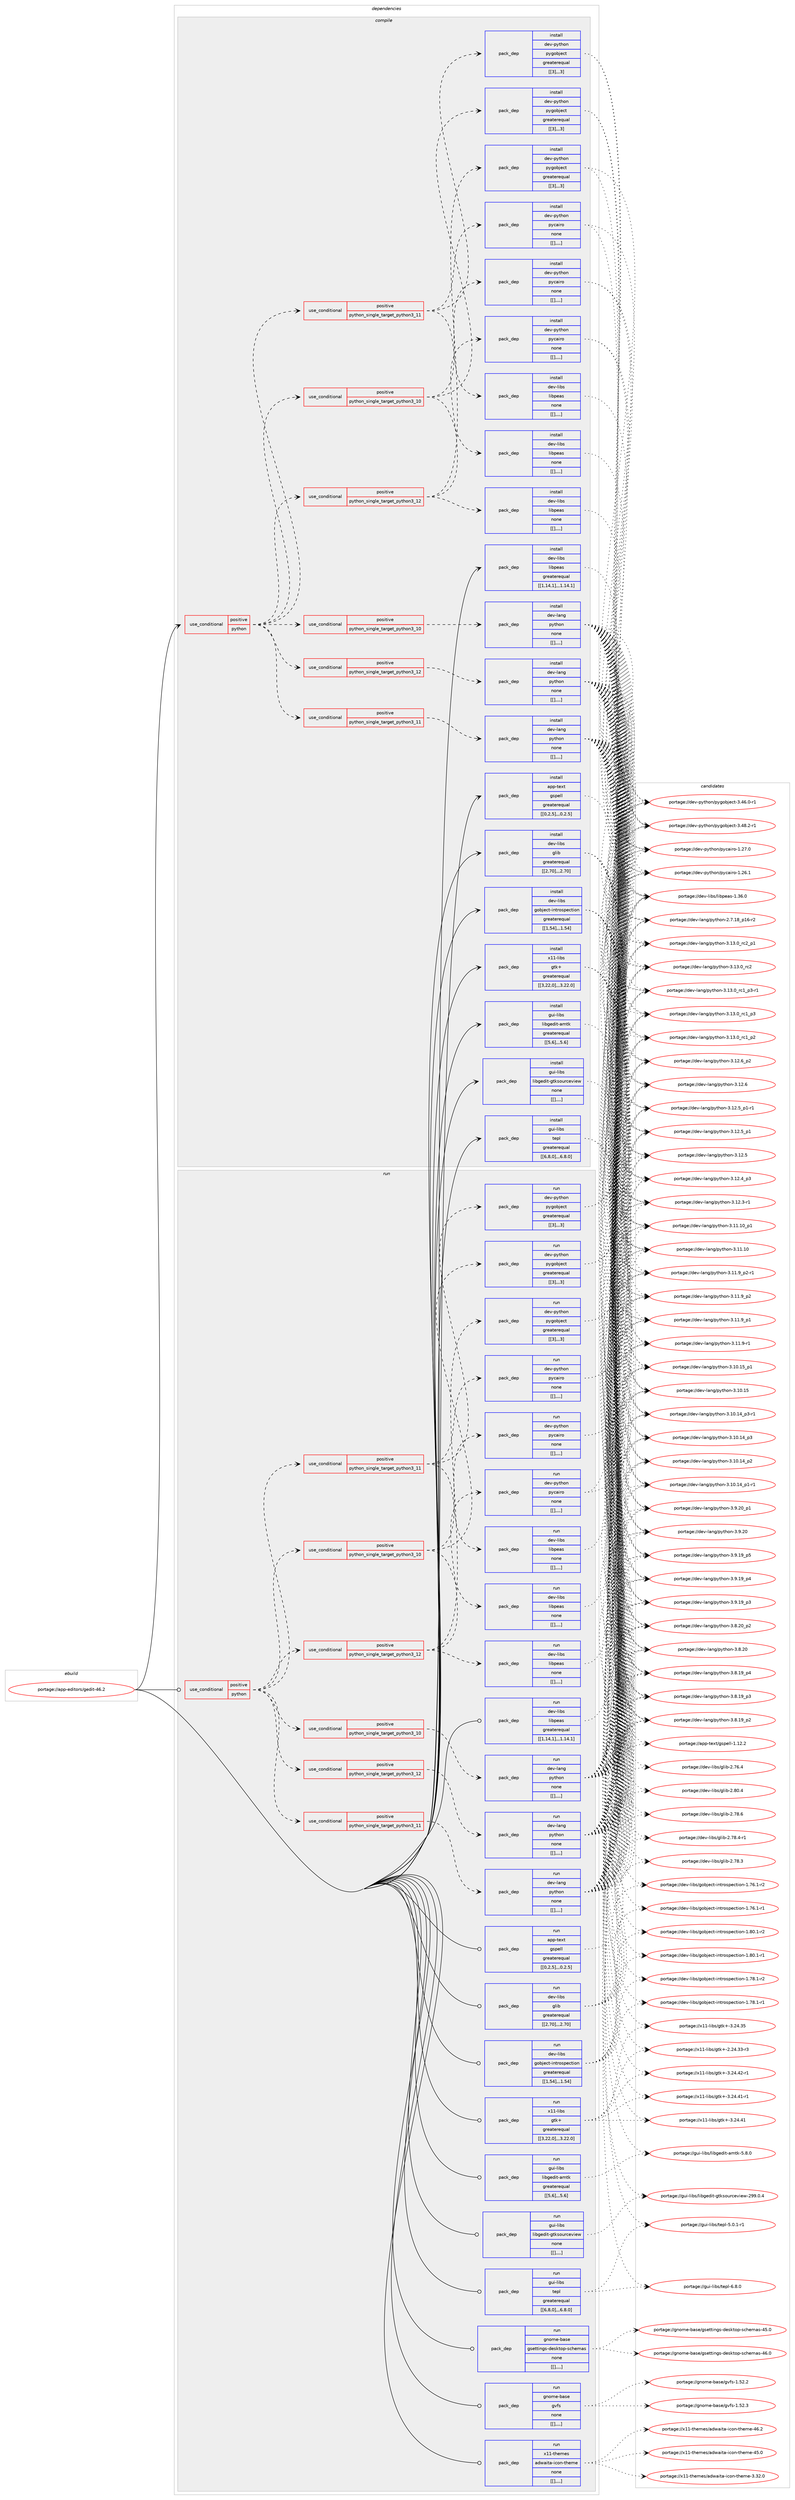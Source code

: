 digraph prolog {

# *************
# Graph options
# *************

newrank=true;
concentrate=true;
compound=true;
graph [rankdir=LR,fontname=Helvetica,fontsize=10,ranksep=1.5];#, ranksep=2.5, nodesep=0.2];
edge  [arrowhead=vee];
node  [fontname=Helvetica,fontsize=10];

# **********
# The ebuild
# **********

subgraph cluster_leftcol {
color=gray;
label=<<i>ebuild</i>>;
id [label="portage://app-editors/gedit-46.2", color=red, width=4, href="../app-editors/gedit-46.2.svg"];
}

# ****************
# The dependencies
# ****************

subgraph cluster_midcol {
color=gray;
label=<<i>dependencies</i>>;
subgraph cluster_compile {
fillcolor="#eeeeee";
style=filled;
label=<<i>compile</i>>;
subgraph cond5516 {
dependency19325 [label=<<TABLE BORDER="0" CELLBORDER="1" CELLSPACING="0" CELLPADDING="4"><TR><TD ROWSPAN="3" CELLPADDING="10">use_conditional</TD></TR><TR><TD>positive</TD></TR><TR><TD>python</TD></TR></TABLE>>, shape=none, color=red];
subgraph cond5517 {
dependency19326 [label=<<TABLE BORDER="0" CELLBORDER="1" CELLSPACING="0" CELLPADDING="4"><TR><TD ROWSPAN="3" CELLPADDING="10">use_conditional</TD></TR><TR><TD>positive</TD></TR><TR><TD>python_single_target_python3_10</TD></TR></TABLE>>, shape=none, color=red];
subgraph pack13722 {
dependency19327 [label=<<TABLE BORDER="0" CELLBORDER="1" CELLSPACING="0" CELLPADDING="4" WIDTH="220"><TR><TD ROWSPAN="6" CELLPADDING="30">pack_dep</TD></TR><TR><TD WIDTH="110">install</TD></TR><TR><TD>dev-lang</TD></TR><TR><TD>python</TD></TR><TR><TD>none</TD></TR><TR><TD>[[],,,,]</TD></TR></TABLE>>, shape=none, color=blue];
}
dependency19326:e -> dependency19327:w [weight=20,style="dashed",arrowhead="vee"];
}
dependency19325:e -> dependency19326:w [weight=20,style="dashed",arrowhead="vee"];
subgraph cond5518 {
dependency19328 [label=<<TABLE BORDER="0" CELLBORDER="1" CELLSPACING="0" CELLPADDING="4"><TR><TD ROWSPAN="3" CELLPADDING="10">use_conditional</TD></TR><TR><TD>positive</TD></TR><TR><TD>python_single_target_python3_11</TD></TR></TABLE>>, shape=none, color=red];
subgraph pack13723 {
dependency19329 [label=<<TABLE BORDER="0" CELLBORDER="1" CELLSPACING="0" CELLPADDING="4" WIDTH="220"><TR><TD ROWSPAN="6" CELLPADDING="30">pack_dep</TD></TR><TR><TD WIDTH="110">install</TD></TR><TR><TD>dev-lang</TD></TR><TR><TD>python</TD></TR><TR><TD>none</TD></TR><TR><TD>[[],,,,]</TD></TR></TABLE>>, shape=none, color=blue];
}
dependency19328:e -> dependency19329:w [weight=20,style="dashed",arrowhead="vee"];
}
dependency19325:e -> dependency19328:w [weight=20,style="dashed",arrowhead="vee"];
subgraph cond5519 {
dependency19330 [label=<<TABLE BORDER="0" CELLBORDER="1" CELLSPACING="0" CELLPADDING="4"><TR><TD ROWSPAN="3" CELLPADDING="10">use_conditional</TD></TR><TR><TD>positive</TD></TR><TR><TD>python_single_target_python3_12</TD></TR></TABLE>>, shape=none, color=red];
subgraph pack13724 {
dependency19331 [label=<<TABLE BORDER="0" CELLBORDER="1" CELLSPACING="0" CELLPADDING="4" WIDTH="220"><TR><TD ROWSPAN="6" CELLPADDING="30">pack_dep</TD></TR><TR><TD WIDTH="110">install</TD></TR><TR><TD>dev-lang</TD></TR><TR><TD>python</TD></TR><TR><TD>none</TD></TR><TR><TD>[[],,,,]</TD></TR></TABLE>>, shape=none, color=blue];
}
dependency19330:e -> dependency19331:w [weight=20,style="dashed",arrowhead="vee"];
}
dependency19325:e -> dependency19330:w [weight=20,style="dashed",arrowhead="vee"];
subgraph cond5520 {
dependency19332 [label=<<TABLE BORDER="0" CELLBORDER="1" CELLSPACING="0" CELLPADDING="4"><TR><TD ROWSPAN="3" CELLPADDING="10">use_conditional</TD></TR><TR><TD>positive</TD></TR><TR><TD>python_single_target_python3_10</TD></TR></TABLE>>, shape=none, color=red];
subgraph pack13725 {
dependency19333 [label=<<TABLE BORDER="0" CELLBORDER="1" CELLSPACING="0" CELLPADDING="4" WIDTH="220"><TR><TD ROWSPAN="6" CELLPADDING="30">pack_dep</TD></TR><TR><TD WIDTH="110">install</TD></TR><TR><TD>dev-python</TD></TR><TR><TD>pycairo</TD></TR><TR><TD>none</TD></TR><TR><TD>[[],,,,]</TD></TR></TABLE>>, shape=none, color=blue];
}
dependency19332:e -> dependency19333:w [weight=20,style="dashed",arrowhead="vee"];
subgraph pack13726 {
dependency19334 [label=<<TABLE BORDER="0" CELLBORDER="1" CELLSPACING="0" CELLPADDING="4" WIDTH="220"><TR><TD ROWSPAN="6" CELLPADDING="30">pack_dep</TD></TR><TR><TD WIDTH="110">install</TD></TR><TR><TD>dev-python</TD></TR><TR><TD>pygobject</TD></TR><TR><TD>greaterequal</TD></TR><TR><TD>[[3],,,3]</TD></TR></TABLE>>, shape=none, color=blue];
}
dependency19332:e -> dependency19334:w [weight=20,style="dashed",arrowhead="vee"];
subgraph pack13727 {
dependency19335 [label=<<TABLE BORDER="0" CELLBORDER="1" CELLSPACING="0" CELLPADDING="4" WIDTH="220"><TR><TD ROWSPAN="6" CELLPADDING="30">pack_dep</TD></TR><TR><TD WIDTH="110">install</TD></TR><TR><TD>dev-libs</TD></TR><TR><TD>libpeas</TD></TR><TR><TD>none</TD></TR><TR><TD>[[],,,,]</TD></TR></TABLE>>, shape=none, color=blue];
}
dependency19332:e -> dependency19335:w [weight=20,style="dashed",arrowhead="vee"];
}
dependency19325:e -> dependency19332:w [weight=20,style="dashed",arrowhead="vee"];
subgraph cond5521 {
dependency19336 [label=<<TABLE BORDER="0" CELLBORDER="1" CELLSPACING="0" CELLPADDING="4"><TR><TD ROWSPAN="3" CELLPADDING="10">use_conditional</TD></TR><TR><TD>positive</TD></TR><TR><TD>python_single_target_python3_11</TD></TR></TABLE>>, shape=none, color=red];
subgraph pack13728 {
dependency19337 [label=<<TABLE BORDER="0" CELLBORDER="1" CELLSPACING="0" CELLPADDING="4" WIDTH="220"><TR><TD ROWSPAN="6" CELLPADDING="30">pack_dep</TD></TR><TR><TD WIDTH="110">install</TD></TR><TR><TD>dev-python</TD></TR><TR><TD>pycairo</TD></TR><TR><TD>none</TD></TR><TR><TD>[[],,,,]</TD></TR></TABLE>>, shape=none, color=blue];
}
dependency19336:e -> dependency19337:w [weight=20,style="dashed",arrowhead="vee"];
subgraph pack13729 {
dependency19338 [label=<<TABLE BORDER="0" CELLBORDER="1" CELLSPACING="0" CELLPADDING="4" WIDTH="220"><TR><TD ROWSPAN="6" CELLPADDING="30">pack_dep</TD></TR><TR><TD WIDTH="110">install</TD></TR><TR><TD>dev-python</TD></TR><TR><TD>pygobject</TD></TR><TR><TD>greaterequal</TD></TR><TR><TD>[[3],,,3]</TD></TR></TABLE>>, shape=none, color=blue];
}
dependency19336:e -> dependency19338:w [weight=20,style="dashed",arrowhead="vee"];
subgraph pack13730 {
dependency19339 [label=<<TABLE BORDER="0" CELLBORDER="1" CELLSPACING="0" CELLPADDING="4" WIDTH="220"><TR><TD ROWSPAN="6" CELLPADDING="30">pack_dep</TD></TR><TR><TD WIDTH="110">install</TD></TR><TR><TD>dev-libs</TD></TR><TR><TD>libpeas</TD></TR><TR><TD>none</TD></TR><TR><TD>[[],,,,]</TD></TR></TABLE>>, shape=none, color=blue];
}
dependency19336:e -> dependency19339:w [weight=20,style="dashed",arrowhead="vee"];
}
dependency19325:e -> dependency19336:w [weight=20,style="dashed",arrowhead="vee"];
subgraph cond5522 {
dependency19340 [label=<<TABLE BORDER="0" CELLBORDER="1" CELLSPACING="0" CELLPADDING="4"><TR><TD ROWSPAN="3" CELLPADDING="10">use_conditional</TD></TR><TR><TD>positive</TD></TR><TR><TD>python_single_target_python3_12</TD></TR></TABLE>>, shape=none, color=red];
subgraph pack13731 {
dependency19341 [label=<<TABLE BORDER="0" CELLBORDER="1" CELLSPACING="0" CELLPADDING="4" WIDTH="220"><TR><TD ROWSPAN="6" CELLPADDING="30">pack_dep</TD></TR><TR><TD WIDTH="110">install</TD></TR><TR><TD>dev-python</TD></TR><TR><TD>pycairo</TD></TR><TR><TD>none</TD></TR><TR><TD>[[],,,,]</TD></TR></TABLE>>, shape=none, color=blue];
}
dependency19340:e -> dependency19341:w [weight=20,style="dashed",arrowhead="vee"];
subgraph pack13732 {
dependency19342 [label=<<TABLE BORDER="0" CELLBORDER="1" CELLSPACING="0" CELLPADDING="4" WIDTH="220"><TR><TD ROWSPAN="6" CELLPADDING="30">pack_dep</TD></TR><TR><TD WIDTH="110">install</TD></TR><TR><TD>dev-python</TD></TR><TR><TD>pygobject</TD></TR><TR><TD>greaterequal</TD></TR><TR><TD>[[3],,,3]</TD></TR></TABLE>>, shape=none, color=blue];
}
dependency19340:e -> dependency19342:w [weight=20,style="dashed",arrowhead="vee"];
subgraph pack13733 {
dependency19343 [label=<<TABLE BORDER="0" CELLBORDER="1" CELLSPACING="0" CELLPADDING="4" WIDTH="220"><TR><TD ROWSPAN="6" CELLPADDING="30">pack_dep</TD></TR><TR><TD WIDTH="110">install</TD></TR><TR><TD>dev-libs</TD></TR><TR><TD>libpeas</TD></TR><TR><TD>none</TD></TR><TR><TD>[[],,,,]</TD></TR></TABLE>>, shape=none, color=blue];
}
dependency19340:e -> dependency19343:w [weight=20,style="dashed",arrowhead="vee"];
}
dependency19325:e -> dependency19340:w [weight=20,style="dashed",arrowhead="vee"];
}
id:e -> dependency19325:w [weight=20,style="solid",arrowhead="vee"];
subgraph pack13734 {
dependency19344 [label=<<TABLE BORDER="0" CELLBORDER="1" CELLSPACING="0" CELLPADDING="4" WIDTH="220"><TR><TD ROWSPAN="6" CELLPADDING="30">pack_dep</TD></TR><TR><TD WIDTH="110">install</TD></TR><TR><TD>app-text</TD></TR><TR><TD>gspell</TD></TR><TR><TD>greaterequal</TD></TR><TR><TD>[[0,2,5],,,0.2.5]</TD></TR></TABLE>>, shape=none, color=blue];
}
id:e -> dependency19344:w [weight=20,style="solid",arrowhead="vee"];
subgraph pack13735 {
dependency19345 [label=<<TABLE BORDER="0" CELLBORDER="1" CELLSPACING="0" CELLPADDING="4" WIDTH="220"><TR><TD ROWSPAN="6" CELLPADDING="30">pack_dep</TD></TR><TR><TD WIDTH="110">install</TD></TR><TR><TD>dev-libs</TD></TR><TR><TD>glib</TD></TR><TR><TD>greaterequal</TD></TR><TR><TD>[[2,70],,,2.70]</TD></TR></TABLE>>, shape=none, color=blue];
}
id:e -> dependency19345:w [weight=20,style="solid",arrowhead="vee"];
subgraph pack13736 {
dependency19346 [label=<<TABLE BORDER="0" CELLBORDER="1" CELLSPACING="0" CELLPADDING="4" WIDTH="220"><TR><TD ROWSPAN="6" CELLPADDING="30">pack_dep</TD></TR><TR><TD WIDTH="110">install</TD></TR><TR><TD>dev-libs</TD></TR><TR><TD>gobject-introspection</TD></TR><TR><TD>greaterequal</TD></TR><TR><TD>[[1,54],,,1.54]</TD></TR></TABLE>>, shape=none, color=blue];
}
id:e -> dependency19346:w [weight=20,style="solid",arrowhead="vee"];
subgraph pack13737 {
dependency19347 [label=<<TABLE BORDER="0" CELLBORDER="1" CELLSPACING="0" CELLPADDING="4" WIDTH="220"><TR><TD ROWSPAN="6" CELLPADDING="30">pack_dep</TD></TR><TR><TD WIDTH="110">install</TD></TR><TR><TD>dev-libs</TD></TR><TR><TD>libpeas</TD></TR><TR><TD>greaterequal</TD></TR><TR><TD>[[1,14,1],,,1.14.1]</TD></TR></TABLE>>, shape=none, color=blue];
}
id:e -> dependency19347:w [weight=20,style="solid",arrowhead="vee"];
subgraph pack13738 {
dependency19348 [label=<<TABLE BORDER="0" CELLBORDER="1" CELLSPACING="0" CELLPADDING="4" WIDTH="220"><TR><TD ROWSPAN="6" CELLPADDING="30">pack_dep</TD></TR><TR><TD WIDTH="110">install</TD></TR><TR><TD>gui-libs</TD></TR><TR><TD>libgedit-amtk</TD></TR><TR><TD>greaterequal</TD></TR><TR><TD>[[5,6],,,5.6]</TD></TR></TABLE>>, shape=none, color=blue];
}
id:e -> dependency19348:w [weight=20,style="solid",arrowhead="vee"];
subgraph pack13739 {
dependency19349 [label=<<TABLE BORDER="0" CELLBORDER="1" CELLSPACING="0" CELLPADDING="4" WIDTH="220"><TR><TD ROWSPAN="6" CELLPADDING="30">pack_dep</TD></TR><TR><TD WIDTH="110">install</TD></TR><TR><TD>gui-libs</TD></TR><TR><TD>libgedit-gtksourceview</TD></TR><TR><TD>none</TD></TR><TR><TD>[[],,,,]</TD></TR></TABLE>>, shape=none, color=blue];
}
id:e -> dependency19349:w [weight=20,style="solid",arrowhead="vee"];
subgraph pack13740 {
dependency19350 [label=<<TABLE BORDER="0" CELLBORDER="1" CELLSPACING="0" CELLPADDING="4" WIDTH="220"><TR><TD ROWSPAN="6" CELLPADDING="30">pack_dep</TD></TR><TR><TD WIDTH="110">install</TD></TR><TR><TD>gui-libs</TD></TR><TR><TD>tepl</TD></TR><TR><TD>greaterequal</TD></TR><TR><TD>[[6,8,0],,,6.8.0]</TD></TR></TABLE>>, shape=none, color=blue];
}
id:e -> dependency19350:w [weight=20,style="solid",arrowhead="vee"];
subgraph pack13741 {
dependency19351 [label=<<TABLE BORDER="0" CELLBORDER="1" CELLSPACING="0" CELLPADDING="4" WIDTH="220"><TR><TD ROWSPAN="6" CELLPADDING="30">pack_dep</TD></TR><TR><TD WIDTH="110">install</TD></TR><TR><TD>x11-libs</TD></TR><TR><TD>gtk+</TD></TR><TR><TD>greaterequal</TD></TR><TR><TD>[[3,22,0],,,3.22.0]</TD></TR></TABLE>>, shape=none, color=blue];
}
id:e -> dependency19351:w [weight=20,style="solid",arrowhead="vee"];
}
subgraph cluster_compileandrun {
fillcolor="#eeeeee";
style=filled;
label=<<i>compile and run</i>>;
}
subgraph cluster_run {
fillcolor="#eeeeee";
style=filled;
label=<<i>run</i>>;
subgraph cond5523 {
dependency19352 [label=<<TABLE BORDER="0" CELLBORDER="1" CELLSPACING="0" CELLPADDING="4"><TR><TD ROWSPAN="3" CELLPADDING="10">use_conditional</TD></TR><TR><TD>positive</TD></TR><TR><TD>python</TD></TR></TABLE>>, shape=none, color=red];
subgraph cond5524 {
dependency19353 [label=<<TABLE BORDER="0" CELLBORDER="1" CELLSPACING="0" CELLPADDING="4"><TR><TD ROWSPAN="3" CELLPADDING="10">use_conditional</TD></TR><TR><TD>positive</TD></TR><TR><TD>python_single_target_python3_10</TD></TR></TABLE>>, shape=none, color=red];
subgraph pack13742 {
dependency19354 [label=<<TABLE BORDER="0" CELLBORDER="1" CELLSPACING="0" CELLPADDING="4" WIDTH="220"><TR><TD ROWSPAN="6" CELLPADDING="30">pack_dep</TD></TR><TR><TD WIDTH="110">run</TD></TR><TR><TD>dev-lang</TD></TR><TR><TD>python</TD></TR><TR><TD>none</TD></TR><TR><TD>[[],,,,]</TD></TR></TABLE>>, shape=none, color=blue];
}
dependency19353:e -> dependency19354:w [weight=20,style="dashed",arrowhead="vee"];
}
dependency19352:e -> dependency19353:w [weight=20,style="dashed",arrowhead="vee"];
subgraph cond5525 {
dependency19355 [label=<<TABLE BORDER="0" CELLBORDER="1" CELLSPACING="0" CELLPADDING="4"><TR><TD ROWSPAN="3" CELLPADDING="10">use_conditional</TD></TR><TR><TD>positive</TD></TR><TR><TD>python_single_target_python3_11</TD></TR></TABLE>>, shape=none, color=red];
subgraph pack13743 {
dependency19356 [label=<<TABLE BORDER="0" CELLBORDER="1" CELLSPACING="0" CELLPADDING="4" WIDTH="220"><TR><TD ROWSPAN="6" CELLPADDING="30">pack_dep</TD></TR><TR><TD WIDTH="110">run</TD></TR><TR><TD>dev-lang</TD></TR><TR><TD>python</TD></TR><TR><TD>none</TD></TR><TR><TD>[[],,,,]</TD></TR></TABLE>>, shape=none, color=blue];
}
dependency19355:e -> dependency19356:w [weight=20,style="dashed",arrowhead="vee"];
}
dependency19352:e -> dependency19355:w [weight=20,style="dashed",arrowhead="vee"];
subgraph cond5526 {
dependency19357 [label=<<TABLE BORDER="0" CELLBORDER="1" CELLSPACING="0" CELLPADDING="4"><TR><TD ROWSPAN="3" CELLPADDING="10">use_conditional</TD></TR><TR><TD>positive</TD></TR><TR><TD>python_single_target_python3_12</TD></TR></TABLE>>, shape=none, color=red];
subgraph pack13744 {
dependency19358 [label=<<TABLE BORDER="0" CELLBORDER="1" CELLSPACING="0" CELLPADDING="4" WIDTH="220"><TR><TD ROWSPAN="6" CELLPADDING="30">pack_dep</TD></TR><TR><TD WIDTH="110">run</TD></TR><TR><TD>dev-lang</TD></TR><TR><TD>python</TD></TR><TR><TD>none</TD></TR><TR><TD>[[],,,,]</TD></TR></TABLE>>, shape=none, color=blue];
}
dependency19357:e -> dependency19358:w [weight=20,style="dashed",arrowhead="vee"];
}
dependency19352:e -> dependency19357:w [weight=20,style="dashed",arrowhead="vee"];
subgraph cond5527 {
dependency19359 [label=<<TABLE BORDER="0" CELLBORDER="1" CELLSPACING="0" CELLPADDING="4"><TR><TD ROWSPAN="3" CELLPADDING="10">use_conditional</TD></TR><TR><TD>positive</TD></TR><TR><TD>python_single_target_python3_10</TD></TR></TABLE>>, shape=none, color=red];
subgraph pack13745 {
dependency19360 [label=<<TABLE BORDER="0" CELLBORDER="1" CELLSPACING="0" CELLPADDING="4" WIDTH="220"><TR><TD ROWSPAN="6" CELLPADDING="30">pack_dep</TD></TR><TR><TD WIDTH="110">run</TD></TR><TR><TD>dev-python</TD></TR><TR><TD>pycairo</TD></TR><TR><TD>none</TD></TR><TR><TD>[[],,,,]</TD></TR></TABLE>>, shape=none, color=blue];
}
dependency19359:e -> dependency19360:w [weight=20,style="dashed",arrowhead="vee"];
subgraph pack13746 {
dependency19361 [label=<<TABLE BORDER="0" CELLBORDER="1" CELLSPACING="0" CELLPADDING="4" WIDTH="220"><TR><TD ROWSPAN="6" CELLPADDING="30">pack_dep</TD></TR><TR><TD WIDTH="110">run</TD></TR><TR><TD>dev-python</TD></TR><TR><TD>pygobject</TD></TR><TR><TD>greaterequal</TD></TR><TR><TD>[[3],,,3]</TD></TR></TABLE>>, shape=none, color=blue];
}
dependency19359:e -> dependency19361:w [weight=20,style="dashed",arrowhead="vee"];
subgraph pack13747 {
dependency19362 [label=<<TABLE BORDER="0" CELLBORDER="1" CELLSPACING="0" CELLPADDING="4" WIDTH="220"><TR><TD ROWSPAN="6" CELLPADDING="30">pack_dep</TD></TR><TR><TD WIDTH="110">run</TD></TR><TR><TD>dev-libs</TD></TR><TR><TD>libpeas</TD></TR><TR><TD>none</TD></TR><TR><TD>[[],,,,]</TD></TR></TABLE>>, shape=none, color=blue];
}
dependency19359:e -> dependency19362:w [weight=20,style="dashed",arrowhead="vee"];
}
dependency19352:e -> dependency19359:w [weight=20,style="dashed",arrowhead="vee"];
subgraph cond5528 {
dependency19363 [label=<<TABLE BORDER="0" CELLBORDER="1" CELLSPACING="0" CELLPADDING="4"><TR><TD ROWSPAN="3" CELLPADDING="10">use_conditional</TD></TR><TR><TD>positive</TD></TR><TR><TD>python_single_target_python3_11</TD></TR></TABLE>>, shape=none, color=red];
subgraph pack13748 {
dependency19364 [label=<<TABLE BORDER="0" CELLBORDER="1" CELLSPACING="0" CELLPADDING="4" WIDTH="220"><TR><TD ROWSPAN="6" CELLPADDING="30">pack_dep</TD></TR><TR><TD WIDTH="110">run</TD></TR><TR><TD>dev-python</TD></TR><TR><TD>pycairo</TD></TR><TR><TD>none</TD></TR><TR><TD>[[],,,,]</TD></TR></TABLE>>, shape=none, color=blue];
}
dependency19363:e -> dependency19364:w [weight=20,style="dashed",arrowhead="vee"];
subgraph pack13749 {
dependency19365 [label=<<TABLE BORDER="0" CELLBORDER="1" CELLSPACING="0" CELLPADDING="4" WIDTH="220"><TR><TD ROWSPAN="6" CELLPADDING="30">pack_dep</TD></TR><TR><TD WIDTH="110">run</TD></TR><TR><TD>dev-python</TD></TR><TR><TD>pygobject</TD></TR><TR><TD>greaterequal</TD></TR><TR><TD>[[3],,,3]</TD></TR></TABLE>>, shape=none, color=blue];
}
dependency19363:e -> dependency19365:w [weight=20,style="dashed",arrowhead="vee"];
subgraph pack13750 {
dependency19366 [label=<<TABLE BORDER="0" CELLBORDER="1" CELLSPACING="0" CELLPADDING="4" WIDTH="220"><TR><TD ROWSPAN="6" CELLPADDING="30">pack_dep</TD></TR><TR><TD WIDTH="110">run</TD></TR><TR><TD>dev-libs</TD></TR><TR><TD>libpeas</TD></TR><TR><TD>none</TD></TR><TR><TD>[[],,,,]</TD></TR></TABLE>>, shape=none, color=blue];
}
dependency19363:e -> dependency19366:w [weight=20,style="dashed",arrowhead="vee"];
}
dependency19352:e -> dependency19363:w [weight=20,style="dashed",arrowhead="vee"];
subgraph cond5529 {
dependency19367 [label=<<TABLE BORDER="0" CELLBORDER="1" CELLSPACING="0" CELLPADDING="4"><TR><TD ROWSPAN="3" CELLPADDING="10">use_conditional</TD></TR><TR><TD>positive</TD></TR><TR><TD>python_single_target_python3_12</TD></TR></TABLE>>, shape=none, color=red];
subgraph pack13751 {
dependency19368 [label=<<TABLE BORDER="0" CELLBORDER="1" CELLSPACING="0" CELLPADDING="4" WIDTH="220"><TR><TD ROWSPAN="6" CELLPADDING="30">pack_dep</TD></TR><TR><TD WIDTH="110">run</TD></TR><TR><TD>dev-python</TD></TR><TR><TD>pycairo</TD></TR><TR><TD>none</TD></TR><TR><TD>[[],,,,]</TD></TR></TABLE>>, shape=none, color=blue];
}
dependency19367:e -> dependency19368:w [weight=20,style="dashed",arrowhead="vee"];
subgraph pack13752 {
dependency19369 [label=<<TABLE BORDER="0" CELLBORDER="1" CELLSPACING="0" CELLPADDING="4" WIDTH="220"><TR><TD ROWSPAN="6" CELLPADDING="30">pack_dep</TD></TR><TR><TD WIDTH="110">run</TD></TR><TR><TD>dev-python</TD></TR><TR><TD>pygobject</TD></TR><TR><TD>greaterequal</TD></TR><TR><TD>[[3],,,3]</TD></TR></TABLE>>, shape=none, color=blue];
}
dependency19367:e -> dependency19369:w [weight=20,style="dashed",arrowhead="vee"];
subgraph pack13753 {
dependency19370 [label=<<TABLE BORDER="0" CELLBORDER="1" CELLSPACING="0" CELLPADDING="4" WIDTH="220"><TR><TD ROWSPAN="6" CELLPADDING="30">pack_dep</TD></TR><TR><TD WIDTH="110">run</TD></TR><TR><TD>dev-libs</TD></TR><TR><TD>libpeas</TD></TR><TR><TD>none</TD></TR><TR><TD>[[],,,,]</TD></TR></TABLE>>, shape=none, color=blue];
}
dependency19367:e -> dependency19370:w [weight=20,style="dashed",arrowhead="vee"];
}
dependency19352:e -> dependency19367:w [weight=20,style="dashed",arrowhead="vee"];
}
id:e -> dependency19352:w [weight=20,style="solid",arrowhead="odot"];
subgraph pack13754 {
dependency19371 [label=<<TABLE BORDER="0" CELLBORDER="1" CELLSPACING="0" CELLPADDING="4" WIDTH="220"><TR><TD ROWSPAN="6" CELLPADDING="30">pack_dep</TD></TR><TR><TD WIDTH="110">run</TD></TR><TR><TD>app-text</TD></TR><TR><TD>gspell</TD></TR><TR><TD>greaterequal</TD></TR><TR><TD>[[0,2,5],,,0.2.5]</TD></TR></TABLE>>, shape=none, color=blue];
}
id:e -> dependency19371:w [weight=20,style="solid",arrowhead="odot"];
subgraph pack13755 {
dependency19372 [label=<<TABLE BORDER="0" CELLBORDER="1" CELLSPACING="0" CELLPADDING="4" WIDTH="220"><TR><TD ROWSPAN="6" CELLPADDING="30">pack_dep</TD></TR><TR><TD WIDTH="110">run</TD></TR><TR><TD>dev-libs</TD></TR><TR><TD>glib</TD></TR><TR><TD>greaterequal</TD></TR><TR><TD>[[2,70],,,2.70]</TD></TR></TABLE>>, shape=none, color=blue];
}
id:e -> dependency19372:w [weight=20,style="solid",arrowhead="odot"];
subgraph pack13756 {
dependency19373 [label=<<TABLE BORDER="0" CELLBORDER="1" CELLSPACING="0" CELLPADDING="4" WIDTH="220"><TR><TD ROWSPAN="6" CELLPADDING="30">pack_dep</TD></TR><TR><TD WIDTH="110">run</TD></TR><TR><TD>dev-libs</TD></TR><TR><TD>gobject-introspection</TD></TR><TR><TD>greaterequal</TD></TR><TR><TD>[[1,54],,,1.54]</TD></TR></TABLE>>, shape=none, color=blue];
}
id:e -> dependency19373:w [weight=20,style="solid",arrowhead="odot"];
subgraph pack13757 {
dependency19374 [label=<<TABLE BORDER="0" CELLBORDER="1" CELLSPACING="0" CELLPADDING="4" WIDTH="220"><TR><TD ROWSPAN="6" CELLPADDING="30">pack_dep</TD></TR><TR><TD WIDTH="110">run</TD></TR><TR><TD>dev-libs</TD></TR><TR><TD>libpeas</TD></TR><TR><TD>greaterequal</TD></TR><TR><TD>[[1,14,1],,,1.14.1]</TD></TR></TABLE>>, shape=none, color=blue];
}
id:e -> dependency19374:w [weight=20,style="solid",arrowhead="odot"];
subgraph pack13758 {
dependency19375 [label=<<TABLE BORDER="0" CELLBORDER="1" CELLSPACING="0" CELLPADDING="4" WIDTH="220"><TR><TD ROWSPAN="6" CELLPADDING="30">pack_dep</TD></TR><TR><TD WIDTH="110">run</TD></TR><TR><TD>gnome-base</TD></TR><TR><TD>gsettings-desktop-schemas</TD></TR><TR><TD>none</TD></TR><TR><TD>[[],,,,]</TD></TR></TABLE>>, shape=none, color=blue];
}
id:e -> dependency19375:w [weight=20,style="solid",arrowhead="odot"];
subgraph pack13759 {
dependency19376 [label=<<TABLE BORDER="0" CELLBORDER="1" CELLSPACING="0" CELLPADDING="4" WIDTH="220"><TR><TD ROWSPAN="6" CELLPADDING="30">pack_dep</TD></TR><TR><TD WIDTH="110">run</TD></TR><TR><TD>gnome-base</TD></TR><TR><TD>gvfs</TD></TR><TR><TD>none</TD></TR><TR><TD>[[],,,,]</TD></TR></TABLE>>, shape=none, color=blue];
}
id:e -> dependency19376:w [weight=20,style="solid",arrowhead="odot"];
subgraph pack13760 {
dependency19377 [label=<<TABLE BORDER="0" CELLBORDER="1" CELLSPACING="0" CELLPADDING="4" WIDTH="220"><TR><TD ROWSPAN="6" CELLPADDING="30">pack_dep</TD></TR><TR><TD WIDTH="110">run</TD></TR><TR><TD>gui-libs</TD></TR><TR><TD>libgedit-amtk</TD></TR><TR><TD>greaterequal</TD></TR><TR><TD>[[5,6],,,5.6]</TD></TR></TABLE>>, shape=none, color=blue];
}
id:e -> dependency19377:w [weight=20,style="solid",arrowhead="odot"];
subgraph pack13761 {
dependency19378 [label=<<TABLE BORDER="0" CELLBORDER="1" CELLSPACING="0" CELLPADDING="4" WIDTH="220"><TR><TD ROWSPAN="6" CELLPADDING="30">pack_dep</TD></TR><TR><TD WIDTH="110">run</TD></TR><TR><TD>gui-libs</TD></TR><TR><TD>libgedit-gtksourceview</TD></TR><TR><TD>none</TD></TR><TR><TD>[[],,,,]</TD></TR></TABLE>>, shape=none, color=blue];
}
id:e -> dependency19378:w [weight=20,style="solid",arrowhead="odot"];
subgraph pack13762 {
dependency19379 [label=<<TABLE BORDER="0" CELLBORDER="1" CELLSPACING="0" CELLPADDING="4" WIDTH="220"><TR><TD ROWSPAN="6" CELLPADDING="30">pack_dep</TD></TR><TR><TD WIDTH="110">run</TD></TR><TR><TD>gui-libs</TD></TR><TR><TD>tepl</TD></TR><TR><TD>greaterequal</TD></TR><TR><TD>[[6,8,0],,,6.8.0]</TD></TR></TABLE>>, shape=none, color=blue];
}
id:e -> dependency19379:w [weight=20,style="solid",arrowhead="odot"];
subgraph pack13763 {
dependency19380 [label=<<TABLE BORDER="0" CELLBORDER="1" CELLSPACING="0" CELLPADDING="4" WIDTH="220"><TR><TD ROWSPAN="6" CELLPADDING="30">pack_dep</TD></TR><TR><TD WIDTH="110">run</TD></TR><TR><TD>x11-libs</TD></TR><TR><TD>gtk+</TD></TR><TR><TD>greaterequal</TD></TR><TR><TD>[[3,22,0],,,3.22.0]</TD></TR></TABLE>>, shape=none, color=blue];
}
id:e -> dependency19380:w [weight=20,style="solid",arrowhead="odot"];
subgraph pack13764 {
dependency19381 [label=<<TABLE BORDER="0" CELLBORDER="1" CELLSPACING="0" CELLPADDING="4" WIDTH="220"><TR><TD ROWSPAN="6" CELLPADDING="30">pack_dep</TD></TR><TR><TD WIDTH="110">run</TD></TR><TR><TD>x11-themes</TD></TR><TR><TD>adwaita-icon-theme</TD></TR><TR><TD>none</TD></TR><TR><TD>[[],,,,]</TD></TR></TABLE>>, shape=none, color=blue];
}
id:e -> dependency19381:w [weight=20,style="solid",arrowhead="odot"];
}
}

# **************
# The candidates
# **************

subgraph cluster_choices {
rank=same;
color=gray;
label=<<i>candidates</i>>;

subgraph choice13722 {
color=black;
nodesep=1;
choice100101118451089711010347112121116104111110455146495146489511499509511249 [label="portage://dev-lang/python-3.13.0_rc2_p1", color=red, width=4,href="../dev-lang/python-3.13.0_rc2_p1.svg"];
choice10010111845108971101034711212111610411111045514649514648951149950 [label="portage://dev-lang/python-3.13.0_rc2", color=red, width=4,href="../dev-lang/python-3.13.0_rc2.svg"];
choice1001011184510897110103471121211161041111104551464951464895114994995112514511449 [label="portage://dev-lang/python-3.13.0_rc1_p3-r1", color=red, width=4,href="../dev-lang/python-3.13.0_rc1_p3-r1.svg"];
choice100101118451089711010347112121116104111110455146495146489511499499511251 [label="portage://dev-lang/python-3.13.0_rc1_p3", color=red, width=4,href="../dev-lang/python-3.13.0_rc1_p3.svg"];
choice100101118451089711010347112121116104111110455146495146489511499499511250 [label="portage://dev-lang/python-3.13.0_rc1_p2", color=red, width=4,href="../dev-lang/python-3.13.0_rc1_p2.svg"];
choice100101118451089711010347112121116104111110455146495046549511250 [label="portage://dev-lang/python-3.12.6_p2", color=red, width=4,href="../dev-lang/python-3.12.6_p2.svg"];
choice10010111845108971101034711212111610411111045514649504654 [label="portage://dev-lang/python-3.12.6", color=red, width=4,href="../dev-lang/python-3.12.6.svg"];
choice1001011184510897110103471121211161041111104551464950465395112494511449 [label="portage://dev-lang/python-3.12.5_p1-r1", color=red, width=4,href="../dev-lang/python-3.12.5_p1-r1.svg"];
choice100101118451089711010347112121116104111110455146495046539511249 [label="portage://dev-lang/python-3.12.5_p1", color=red, width=4,href="../dev-lang/python-3.12.5_p1.svg"];
choice10010111845108971101034711212111610411111045514649504653 [label="portage://dev-lang/python-3.12.5", color=red, width=4,href="../dev-lang/python-3.12.5.svg"];
choice100101118451089711010347112121116104111110455146495046529511251 [label="portage://dev-lang/python-3.12.4_p3", color=red, width=4,href="../dev-lang/python-3.12.4_p3.svg"];
choice100101118451089711010347112121116104111110455146495046514511449 [label="portage://dev-lang/python-3.12.3-r1", color=red, width=4,href="../dev-lang/python-3.12.3-r1.svg"];
choice10010111845108971101034711212111610411111045514649494649489511249 [label="portage://dev-lang/python-3.11.10_p1", color=red, width=4,href="../dev-lang/python-3.11.10_p1.svg"];
choice1001011184510897110103471121211161041111104551464949464948 [label="portage://dev-lang/python-3.11.10", color=red, width=4,href="../dev-lang/python-3.11.10.svg"];
choice1001011184510897110103471121211161041111104551464949465795112504511449 [label="portage://dev-lang/python-3.11.9_p2-r1", color=red, width=4,href="../dev-lang/python-3.11.9_p2-r1.svg"];
choice100101118451089711010347112121116104111110455146494946579511250 [label="portage://dev-lang/python-3.11.9_p2", color=red, width=4,href="../dev-lang/python-3.11.9_p2.svg"];
choice100101118451089711010347112121116104111110455146494946579511249 [label="portage://dev-lang/python-3.11.9_p1", color=red, width=4,href="../dev-lang/python-3.11.9_p1.svg"];
choice100101118451089711010347112121116104111110455146494946574511449 [label="portage://dev-lang/python-3.11.9-r1", color=red, width=4,href="../dev-lang/python-3.11.9-r1.svg"];
choice10010111845108971101034711212111610411111045514649484649539511249 [label="portage://dev-lang/python-3.10.15_p1", color=red, width=4,href="../dev-lang/python-3.10.15_p1.svg"];
choice1001011184510897110103471121211161041111104551464948464953 [label="portage://dev-lang/python-3.10.15", color=red, width=4,href="../dev-lang/python-3.10.15.svg"];
choice100101118451089711010347112121116104111110455146494846495295112514511449 [label="portage://dev-lang/python-3.10.14_p3-r1", color=red, width=4,href="../dev-lang/python-3.10.14_p3-r1.svg"];
choice10010111845108971101034711212111610411111045514649484649529511251 [label="portage://dev-lang/python-3.10.14_p3", color=red, width=4,href="../dev-lang/python-3.10.14_p3.svg"];
choice10010111845108971101034711212111610411111045514649484649529511250 [label="portage://dev-lang/python-3.10.14_p2", color=red, width=4,href="../dev-lang/python-3.10.14_p2.svg"];
choice100101118451089711010347112121116104111110455146494846495295112494511449 [label="portage://dev-lang/python-3.10.14_p1-r1", color=red, width=4,href="../dev-lang/python-3.10.14_p1-r1.svg"];
choice100101118451089711010347112121116104111110455146574650489511249 [label="portage://dev-lang/python-3.9.20_p1", color=red, width=4,href="../dev-lang/python-3.9.20_p1.svg"];
choice10010111845108971101034711212111610411111045514657465048 [label="portage://dev-lang/python-3.9.20", color=red, width=4,href="../dev-lang/python-3.9.20.svg"];
choice100101118451089711010347112121116104111110455146574649579511253 [label="portage://dev-lang/python-3.9.19_p5", color=red, width=4,href="../dev-lang/python-3.9.19_p5.svg"];
choice100101118451089711010347112121116104111110455146574649579511252 [label="portage://dev-lang/python-3.9.19_p4", color=red, width=4,href="../dev-lang/python-3.9.19_p4.svg"];
choice100101118451089711010347112121116104111110455146574649579511251 [label="portage://dev-lang/python-3.9.19_p3", color=red, width=4,href="../dev-lang/python-3.9.19_p3.svg"];
choice100101118451089711010347112121116104111110455146564650489511250 [label="portage://dev-lang/python-3.8.20_p2", color=red, width=4,href="../dev-lang/python-3.8.20_p2.svg"];
choice10010111845108971101034711212111610411111045514656465048 [label="portage://dev-lang/python-3.8.20", color=red, width=4,href="../dev-lang/python-3.8.20.svg"];
choice100101118451089711010347112121116104111110455146564649579511252 [label="portage://dev-lang/python-3.8.19_p4", color=red, width=4,href="../dev-lang/python-3.8.19_p4.svg"];
choice100101118451089711010347112121116104111110455146564649579511251 [label="portage://dev-lang/python-3.8.19_p3", color=red, width=4,href="../dev-lang/python-3.8.19_p3.svg"];
choice100101118451089711010347112121116104111110455146564649579511250 [label="portage://dev-lang/python-3.8.19_p2", color=red, width=4,href="../dev-lang/python-3.8.19_p2.svg"];
choice100101118451089711010347112121116104111110455046554649569511249544511450 [label="portage://dev-lang/python-2.7.18_p16-r2", color=red, width=4,href="../dev-lang/python-2.7.18_p16-r2.svg"];
dependency19327:e -> choice100101118451089711010347112121116104111110455146495146489511499509511249:w [style=dotted,weight="100"];
dependency19327:e -> choice10010111845108971101034711212111610411111045514649514648951149950:w [style=dotted,weight="100"];
dependency19327:e -> choice1001011184510897110103471121211161041111104551464951464895114994995112514511449:w [style=dotted,weight="100"];
dependency19327:e -> choice100101118451089711010347112121116104111110455146495146489511499499511251:w [style=dotted,weight="100"];
dependency19327:e -> choice100101118451089711010347112121116104111110455146495146489511499499511250:w [style=dotted,weight="100"];
dependency19327:e -> choice100101118451089711010347112121116104111110455146495046549511250:w [style=dotted,weight="100"];
dependency19327:e -> choice10010111845108971101034711212111610411111045514649504654:w [style=dotted,weight="100"];
dependency19327:e -> choice1001011184510897110103471121211161041111104551464950465395112494511449:w [style=dotted,weight="100"];
dependency19327:e -> choice100101118451089711010347112121116104111110455146495046539511249:w [style=dotted,weight="100"];
dependency19327:e -> choice10010111845108971101034711212111610411111045514649504653:w [style=dotted,weight="100"];
dependency19327:e -> choice100101118451089711010347112121116104111110455146495046529511251:w [style=dotted,weight="100"];
dependency19327:e -> choice100101118451089711010347112121116104111110455146495046514511449:w [style=dotted,weight="100"];
dependency19327:e -> choice10010111845108971101034711212111610411111045514649494649489511249:w [style=dotted,weight="100"];
dependency19327:e -> choice1001011184510897110103471121211161041111104551464949464948:w [style=dotted,weight="100"];
dependency19327:e -> choice1001011184510897110103471121211161041111104551464949465795112504511449:w [style=dotted,weight="100"];
dependency19327:e -> choice100101118451089711010347112121116104111110455146494946579511250:w [style=dotted,weight="100"];
dependency19327:e -> choice100101118451089711010347112121116104111110455146494946579511249:w [style=dotted,weight="100"];
dependency19327:e -> choice100101118451089711010347112121116104111110455146494946574511449:w [style=dotted,weight="100"];
dependency19327:e -> choice10010111845108971101034711212111610411111045514649484649539511249:w [style=dotted,weight="100"];
dependency19327:e -> choice1001011184510897110103471121211161041111104551464948464953:w [style=dotted,weight="100"];
dependency19327:e -> choice100101118451089711010347112121116104111110455146494846495295112514511449:w [style=dotted,weight="100"];
dependency19327:e -> choice10010111845108971101034711212111610411111045514649484649529511251:w [style=dotted,weight="100"];
dependency19327:e -> choice10010111845108971101034711212111610411111045514649484649529511250:w [style=dotted,weight="100"];
dependency19327:e -> choice100101118451089711010347112121116104111110455146494846495295112494511449:w [style=dotted,weight="100"];
dependency19327:e -> choice100101118451089711010347112121116104111110455146574650489511249:w [style=dotted,weight="100"];
dependency19327:e -> choice10010111845108971101034711212111610411111045514657465048:w [style=dotted,weight="100"];
dependency19327:e -> choice100101118451089711010347112121116104111110455146574649579511253:w [style=dotted,weight="100"];
dependency19327:e -> choice100101118451089711010347112121116104111110455146574649579511252:w [style=dotted,weight="100"];
dependency19327:e -> choice100101118451089711010347112121116104111110455146574649579511251:w [style=dotted,weight="100"];
dependency19327:e -> choice100101118451089711010347112121116104111110455146564650489511250:w [style=dotted,weight="100"];
dependency19327:e -> choice10010111845108971101034711212111610411111045514656465048:w [style=dotted,weight="100"];
dependency19327:e -> choice100101118451089711010347112121116104111110455146564649579511252:w [style=dotted,weight="100"];
dependency19327:e -> choice100101118451089711010347112121116104111110455146564649579511251:w [style=dotted,weight="100"];
dependency19327:e -> choice100101118451089711010347112121116104111110455146564649579511250:w [style=dotted,weight="100"];
dependency19327:e -> choice100101118451089711010347112121116104111110455046554649569511249544511450:w [style=dotted,weight="100"];
}
subgraph choice13723 {
color=black;
nodesep=1;
choice100101118451089711010347112121116104111110455146495146489511499509511249 [label="portage://dev-lang/python-3.13.0_rc2_p1", color=red, width=4,href="../dev-lang/python-3.13.0_rc2_p1.svg"];
choice10010111845108971101034711212111610411111045514649514648951149950 [label="portage://dev-lang/python-3.13.0_rc2", color=red, width=4,href="../dev-lang/python-3.13.0_rc2.svg"];
choice1001011184510897110103471121211161041111104551464951464895114994995112514511449 [label="portage://dev-lang/python-3.13.0_rc1_p3-r1", color=red, width=4,href="../dev-lang/python-3.13.0_rc1_p3-r1.svg"];
choice100101118451089711010347112121116104111110455146495146489511499499511251 [label="portage://dev-lang/python-3.13.0_rc1_p3", color=red, width=4,href="../dev-lang/python-3.13.0_rc1_p3.svg"];
choice100101118451089711010347112121116104111110455146495146489511499499511250 [label="portage://dev-lang/python-3.13.0_rc1_p2", color=red, width=4,href="../dev-lang/python-3.13.0_rc1_p2.svg"];
choice100101118451089711010347112121116104111110455146495046549511250 [label="portage://dev-lang/python-3.12.6_p2", color=red, width=4,href="../dev-lang/python-3.12.6_p2.svg"];
choice10010111845108971101034711212111610411111045514649504654 [label="portage://dev-lang/python-3.12.6", color=red, width=4,href="../dev-lang/python-3.12.6.svg"];
choice1001011184510897110103471121211161041111104551464950465395112494511449 [label="portage://dev-lang/python-3.12.5_p1-r1", color=red, width=4,href="../dev-lang/python-3.12.5_p1-r1.svg"];
choice100101118451089711010347112121116104111110455146495046539511249 [label="portage://dev-lang/python-3.12.5_p1", color=red, width=4,href="../dev-lang/python-3.12.5_p1.svg"];
choice10010111845108971101034711212111610411111045514649504653 [label="portage://dev-lang/python-3.12.5", color=red, width=4,href="../dev-lang/python-3.12.5.svg"];
choice100101118451089711010347112121116104111110455146495046529511251 [label="portage://dev-lang/python-3.12.4_p3", color=red, width=4,href="../dev-lang/python-3.12.4_p3.svg"];
choice100101118451089711010347112121116104111110455146495046514511449 [label="portage://dev-lang/python-3.12.3-r1", color=red, width=4,href="../dev-lang/python-3.12.3-r1.svg"];
choice10010111845108971101034711212111610411111045514649494649489511249 [label="portage://dev-lang/python-3.11.10_p1", color=red, width=4,href="../dev-lang/python-3.11.10_p1.svg"];
choice1001011184510897110103471121211161041111104551464949464948 [label="portage://dev-lang/python-3.11.10", color=red, width=4,href="../dev-lang/python-3.11.10.svg"];
choice1001011184510897110103471121211161041111104551464949465795112504511449 [label="portage://dev-lang/python-3.11.9_p2-r1", color=red, width=4,href="../dev-lang/python-3.11.9_p2-r1.svg"];
choice100101118451089711010347112121116104111110455146494946579511250 [label="portage://dev-lang/python-3.11.9_p2", color=red, width=4,href="../dev-lang/python-3.11.9_p2.svg"];
choice100101118451089711010347112121116104111110455146494946579511249 [label="portage://dev-lang/python-3.11.9_p1", color=red, width=4,href="../dev-lang/python-3.11.9_p1.svg"];
choice100101118451089711010347112121116104111110455146494946574511449 [label="portage://dev-lang/python-3.11.9-r1", color=red, width=4,href="../dev-lang/python-3.11.9-r1.svg"];
choice10010111845108971101034711212111610411111045514649484649539511249 [label="portage://dev-lang/python-3.10.15_p1", color=red, width=4,href="../dev-lang/python-3.10.15_p1.svg"];
choice1001011184510897110103471121211161041111104551464948464953 [label="portage://dev-lang/python-3.10.15", color=red, width=4,href="../dev-lang/python-3.10.15.svg"];
choice100101118451089711010347112121116104111110455146494846495295112514511449 [label="portage://dev-lang/python-3.10.14_p3-r1", color=red, width=4,href="../dev-lang/python-3.10.14_p3-r1.svg"];
choice10010111845108971101034711212111610411111045514649484649529511251 [label="portage://dev-lang/python-3.10.14_p3", color=red, width=4,href="../dev-lang/python-3.10.14_p3.svg"];
choice10010111845108971101034711212111610411111045514649484649529511250 [label="portage://dev-lang/python-3.10.14_p2", color=red, width=4,href="../dev-lang/python-3.10.14_p2.svg"];
choice100101118451089711010347112121116104111110455146494846495295112494511449 [label="portage://dev-lang/python-3.10.14_p1-r1", color=red, width=4,href="../dev-lang/python-3.10.14_p1-r1.svg"];
choice100101118451089711010347112121116104111110455146574650489511249 [label="portage://dev-lang/python-3.9.20_p1", color=red, width=4,href="../dev-lang/python-3.9.20_p1.svg"];
choice10010111845108971101034711212111610411111045514657465048 [label="portage://dev-lang/python-3.9.20", color=red, width=4,href="../dev-lang/python-3.9.20.svg"];
choice100101118451089711010347112121116104111110455146574649579511253 [label="portage://dev-lang/python-3.9.19_p5", color=red, width=4,href="../dev-lang/python-3.9.19_p5.svg"];
choice100101118451089711010347112121116104111110455146574649579511252 [label="portage://dev-lang/python-3.9.19_p4", color=red, width=4,href="../dev-lang/python-3.9.19_p4.svg"];
choice100101118451089711010347112121116104111110455146574649579511251 [label="portage://dev-lang/python-3.9.19_p3", color=red, width=4,href="../dev-lang/python-3.9.19_p3.svg"];
choice100101118451089711010347112121116104111110455146564650489511250 [label="portage://dev-lang/python-3.8.20_p2", color=red, width=4,href="../dev-lang/python-3.8.20_p2.svg"];
choice10010111845108971101034711212111610411111045514656465048 [label="portage://dev-lang/python-3.8.20", color=red, width=4,href="../dev-lang/python-3.8.20.svg"];
choice100101118451089711010347112121116104111110455146564649579511252 [label="portage://dev-lang/python-3.8.19_p4", color=red, width=4,href="../dev-lang/python-3.8.19_p4.svg"];
choice100101118451089711010347112121116104111110455146564649579511251 [label="portage://dev-lang/python-3.8.19_p3", color=red, width=4,href="../dev-lang/python-3.8.19_p3.svg"];
choice100101118451089711010347112121116104111110455146564649579511250 [label="portage://dev-lang/python-3.8.19_p2", color=red, width=4,href="../dev-lang/python-3.8.19_p2.svg"];
choice100101118451089711010347112121116104111110455046554649569511249544511450 [label="portage://dev-lang/python-2.7.18_p16-r2", color=red, width=4,href="../dev-lang/python-2.7.18_p16-r2.svg"];
dependency19329:e -> choice100101118451089711010347112121116104111110455146495146489511499509511249:w [style=dotted,weight="100"];
dependency19329:e -> choice10010111845108971101034711212111610411111045514649514648951149950:w [style=dotted,weight="100"];
dependency19329:e -> choice1001011184510897110103471121211161041111104551464951464895114994995112514511449:w [style=dotted,weight="100"];
dependency19329:e -> choice100101118451089711010347112121116104111110455146495146489511499499511251:w [style=dotted,weight="100"];
dependency19329:e -> choice100101118451089711010347112121116104111110455146495146489511499499511250:w [style=dotted,weight="100"];
dependency19329:e -> choice100101118451089711010347112121116104111110455146495046549511250:w [style=dotted,weight="100"];
dependency19329:e -> choice10010111845108971101034711212111610411111045514649504654:w [style=dotted,weight="100"];
dependency19329:e -> choice1001011184510897110103471121211161041111104551464950465395112494511449:w [style=dotted,weight="100"];
dependency19329:e -> choice100101118451089711010347112121116104111110455146495046539511249:w [style=dotted,weight="100"];
dependency19329:e -> choice10010111845108971101034711212111610411111045514649504653:w [style=dotted,weight="100"];
dependency19329:e -> choice100101118451089711010347112121116104111110455146495046529511251:w [style=dotted,weight="100"];
dependency19329:e -> choice100101118451089711010347112121116104111110455146495046514511449:w [style=dotted,weight="100"];
dependency19329:e -> choice10010111845108971101034711212111610411111045514649494649489511249:w [style=dotted,weight="100"];
dependency19329:e -> choice1001011184510897110103471121211161041111104551464949464948:w [style=dotted,weight="100"];
dependency19329:e -> choice1001011184510897110103471121211161041111104551464949465795112504511449:w [style=dotted,weight="100"];
dependency19329:e -> choice100101118451089711010347112121116104111110455146494946579511250:w [style=dotted,weight="100"];
dependency19329:e -> choice100101118451089711010347112121116104111110455146494946579511249:w [style=dotted,weight="100"];
dependency19329:e -> choice100101118451089711010347112121116104111110455146494946574511449:w [style=dotted,weight="100"];
dependency19329:e -> choice10010111845108971101034711212111610411111045514649484649539511249:w [style=dotted,weight="100"];
dependency19329:e -> choice1001011184510897110103471121211161041111104551464948464953:w [style=dotted,weight="100"];
dependency19329:e -> choice100101118451089711010347112121116104111110455146494846495295112514511449:w [style=dotted,weight="100"];
dependency19329:e -> choice10010111845108971101034711212111610411111045514649484649529511251:w [style=dotted,weight="100"];
dependency19329:e -> choice10010111845108971101034711212111610411111045514649484649529511250:w [style=dotted,weight="100"];
dependency19329:e -> choice100101118451089711010347112121116104111110455146494846495295112494511449:w [style=dotted,weight="100"];
dependency19329:e -> choice100101118451089711010347112121116104111110455146574650489511249:w [style=dotted,weight="100"];
dependency19329:e -> choice10010111845108971101034711212111610411111045514657465048:w [style=dotted,weight="100"];
dependency19329:e -> choice100101118451089711010347112121116104111110455146574649579511253:w [style=dotted,weight="100"];
dependency19329:e -> choice100101118451089711010347112121116104111110455146574649579511252:w [style=dotted,weight="100"];
dependency19329:e -> choice100101118451089711010347112121116104111110455146574649579511251:w [style=dotted,weight="100"];
dependency19329:e -> choice100101118451089711010347112121116104111110455146564650489511250:w [style=dotted,weight="100"];
dependency19329:e -> choice10010111845108971101034711212111610411111045514656465048:w [style=dotted,weight="100"];
dependency19329:e -> choice100101118451089711010347112121116104111110455146564649579511252:w [style=dotted,weight="100"];
dependency19329:e -> choice100101118451089711010347112121116104111110455146564649579511251:w [style=dotted,weight="100"];
dependency19329:e -> choice100101118451089711010347112121116104111110455146564649579511250:w [style=dotted,weight="100"];
dependency19329:e -> choice100101118451089711010347112121116104111110455046554649569511249544511450:w [style=dotted,weight="100"];
}
subgraph choice13724 {
color=black;
nodesep=1;
choice100101118451089711010347112121116104111110455146495146489511499509511249 [label="portage://dev-lang/python-3.13.0_rc2_p1", color=red, width=4,href="../dev-lang/python-3.13.0_rc2_p1.svg"];
choice10010111845108971101034711212111610411111045514649514648951149950 [label="portage://dev-lang/python-3.13.0_rc2", color=red, width=4,href="../dev-lang/python-3.13.0_rc2.svg"];
choice1001011184510897110103471121211161041111104551464951464895114994995112514511449 [label="portage://dev-lang/python-3.13.0_rc1_p3-r1", color=red, width=4,href="../dev-lang/python-3.13.0_rc1_p3-r1.svg"];
choice100101118451089711010347112121116104111110455146495146489511499499511251 [label="portage://dev-lang/python-3.13.0_rc1_p3", color=red, width=4,href="../dev-lang/python-3.13.0_rc1_p3.svg"];
choice100101118451089711010347112121116104111110455146495146489511499499511250 [label="portage://dev-lang/python-3.13.0_rc1_p2", color=red, width=4,href="../dev-lang/python-3.13.0_rc1_p2.svg"];
choice100101118451089711010347112121116104111110455146495046549511250 [label="portage://dev-lang/python-3.12.6_p2", color=red, width=4,href="../dev-lang/python-3.12.6_p2.svg"];
choice10010111845108971101034711212111610411111045514649504654 [label="portage://dev-lang/python-3.12.6", color=red, width=4,href="../dev-lang/python-3.12.6.svg"];
choice1001011184510897110103471121211161041111104551464950465395112494511449 [label="portage://dev-lang/python-3.12.5_p1-r1", color=red, width=4,href="../dev-lang/python-3.12.5_p1-r1.svg"];
choice100101118451089711010347112121116104111110455146495046539511249 [label="portage://dev-lang/python-3.12.5_p1", color=red, width=4,href="../dev-lang/python-3.12.5_p1.svg"];
choice10010111845108971101034711212111610411111045514649504653 [label="portage://dev-lang/python-3.12.5", color=red, width=4,href="../dev-lang/python-3.12.5.svg"];
choice100101118451089711010347112121116104111110455146495046529511251 [label="portage://dev-lang/python-3.12.4_p3", color=red, width=4,href="../dev-lang/python-3.12.4_p3.svg"];
choice100101118451089711010347112121116104111110455146495046514511449 [label="portage://dev-lang/python-3.12.3-r1", color=red, width=4,href="../dev-lang/python-3.12.3-r1.svg"];
choice10010111845108971101034711212111610411111045514649494649489511249 [label="portage://dev-lang/python-3.11.10_p1", color=red, width=4,href="../dev-lang/python-3.11.10_p1.svg"];
choice1001011184510897110103471121211161041111104551464949464948 [label="portage://dev-lang/python-3.11.10", color=red, width=4,href="../dev-lang/python-3.11.10.svg"];
choice1001011184510897110103471121211161041111104551464949465795112504511449 [label="portage://dev-lang/python-3.11.9_p2-r1", color=red, width=4,href="../dev-lang/python-3.11.9_p2-r1.svg"];
choice100101118451089711010347112121116104111110455146494946579511250 [label="portage://dev-lang/python-3.11.9_p2", color=red, width=4,href="../dev-lang/python-3.11.9_p2.svg"];
choice100101118451089711010347112121116104111110455146494946579511249 [label="portage://dev-lang/python-3.11.9_p1", color=red, width=4,href="../dev-lang/python-3.11.9_p1.svg"];
choice100101118451089711010347112121116104111110455146494946574511449 [label="portage://dev-lang/python-3.11.9-r1", color=red, width=4,href="../dev-lang/python-3.11.9-r1.svg"];
choice10010111845108971101034711212111610411111045514649484649539511249 [label="portage://dev-lang/python-3.10.15_p1", color=red, width=4,href="../dev-lang/python-3.10.15_p1.svg"];
choice1001011184510897110103471121211161041111104551464948464953 [label="portage://dev-lang/python-3.10.15", color=red, width=4,href="../dev-lang/python-3.10.15.svg"];
choice100101118451089711010347112121116104111110455146494846495295112514511449 [label="portage://dev-lang/python-3.10.14_p3-r1", color=red, width=4,href="../dev-lang/python-3.10.14_p3-r1.svg"];
choice10010111845108971101034711212111610411111045514649484649529511251 [label="portage://dev-lang/python-3.10.14_p3", color=red, width=4,href="../dev-lang/python-3.10.14_p3.svg"];
choice10010111845108971101034711212111610411111045514649484649529511250 [label="portage://dev-lang/python-3.10.14_p2", color=red, width=4,href="../dev-lang/python-3.10.14_p2.svg"];
choice100101118451089711010347112121116104111110455146494846495295112494511449 [label="portage://dev-lang/python-3.10.14_p1-r1", color=red, width=4,href="../dev-lang/python-3.10.14_p1-r1.svg"];
choice100101118451089711010347112121116104111110455146574650489511249 [label="portage://dev-lang/python-3.9.20_p1", color=red, width=4,href="../dev-lang/python-3.9.20_p1.svg"];
choice10010111845108971101034711212111610411111045514657465048 [label="portage://dev-lang/python-3.9.20", color=red, width=4,href="../dev-lang/python-3.9.20.svg"];
choice100101118451089711010347112121116104111110455146574649579511253 [label="portage://dev-lang/python-3.9.19_p5", color=red, width=4,href="../dev-lang/python-3.9.19_p5.svg"];
choice100101118451089711010347112121116104111110455146574649579511252 [label="portage://dev-lang/python-3.9.19_p4", color=red, width=4,href="../dev-lang/python-3.9.19_p4.svg"];
choice100101118451089711010347112121116104111110455146574649579511251 [label="portage://dev-lang/python-3.9.19_p3", color=red, width=4,href="../dev-lang/python-3.9.19_p3.svg"];
choice100101118451089711010347112121116104111110455146564650489511250 [label="portage://dev-lang/python-3.8.20_p2", color=red, width=4,href="../dev-lang/python-3.8.20_p2.svg"];
choice10010111845108971101034711212111610411111045514656465048 [label="portage://dev-lang/python-3.8.20", color=red, width=4,href="../dev-lang/python-3.8.20.svg"];
choice100101118451089711010347112121116104111110455146564649579511252 [label="portage://dev-lang/python-3.8.19_p4", color=red, width=4,href="../dev-lang/python-3.8.19_p4.svg"];
choice100101118451089711010347112121116104111110455146564649579511251 [label="portage://dev-lang/python-3.8.19_p3", color=red, width=4,href="../dev-lang/python-3.8.19_p3.svg"];
choice100101118451089711010347112121116104111110455146564649579511250 [label="portage://dev-lang/python-3.8.19_p2", color=red, width=4,href="../dev-lang/python-3.8.19_p2.svg"];
choice100101118451089711010347112121116104111110455046554649569511249544511450 [label="portage://dev-lang/python-2.7.18_p16-r2", color=red, width=4,href="../dev-lang/python-2.7.18_p16-r2.svg"];
dependency19331:e -> choice100101118451089711010347112121116104111110455146495146489511499509511249:w [style=dotted,weight="100"];
dependency19331:e -> choice10010111845108971101034711212111610411111045514649514648951149950:w [style=dotted,weight="100"];
dependency19331:e -> choice1001011184510897110103471121211161041111104551464951464895114994995112514511449:w [style=dotted,weight="100"];
dependency19331:e -> choice100101118451089711010347112121116104111110455146495146489511499499511251:w [style=dotted,weight="100"];
dependency19331:e -> choice100101118451089711010347112121116104111110455146495146489511499499511250:w [style=dotted,weight="100"];
dependency19331:e -> choice100101118451089711010347112121116104111110455146495046549511250:w [style=dotted,weight="100"];
dependency19331:e -> choice10010111845108971101034711212111610411111045514649504654:w [style=dotted,weight="100"];
dependency19331:e -> choice1001011184510897110103471121211161041111104551464950465395112494511449:w [style=dotted,weight="100"];
dependency19331:e -> choice100101118451089711010347112121116104111110455146495046539511249:w [style=dotted,weight="100"];
dependency19331:e -> choice10010111845108971101034711212111610411111045514649504653:w [style=dotted,weight="100"];
dependency19331:e -> choice100101118451089711010347112121116104111110455146495046529511251:w [style=dotted,weight="100"];
dependency19331:e -> choice100101118451089711010347112121116104111110455146495046514511449:w [style=dotted,weight="100"];
dependency19331:e -> choice10010111845108971101034711212111610411111045514649494649489511249:w [style=dotted,weight="100"];
dependency19331:e -> choice1001011184510897110103471121211161041111104551464949464948:w [style=dotted,weight="100"];
dependency19331:e -> choice1001011184510897110103471121211161041111104551464949465795112504511449:w [style=dotted,weight="100"];
dependency19331:e -> choice100101118451089711010347112121116104111110455146494946579511250:w [style=dotted,weight="100"];
dependency19331:e -> choice100101118451089711010347112121116104111110455146494946579511249:w [style=dotted,weight="100"];
dependency19331:e -> choice100101118451089711010347112121116104111110455146494946574511449:w [style=dotted,weight="100"];
dependency19331:e -> choice10010111845108971101034711212111610411111045514649484649539511249:w [style=dotted,weight="100"];
dependency19331:e -> choice1001011184510897110103471121211161041111104551464948464953:w [style=dotted,weight="100"];
dependency19331:e -> choice100101118451089711010347112121116104111110455146494846495295112514511449:w [style=dotted,weight="100"];
dependency19331:e -> choice10010111845108971101034711212111610411111045514649484649529511251:w [style=dotted,weight="100"];
dependency19331:e -> choice10010111845108971101034711212111610411111045514649484649529511250:w [style=dotted,weight="100"];
dependency19331:e -> choice100101118451089711010347112121116104111110455146494846495295112494511449:w [style=dotted,weight="100"];
dependency19331:e -> choice100101118451089711010347112121116104111110455146574650489511249:w [style=dotted,weight="100"];
dependency19331:e -> choice10010111845108971101034711212111610411111045514657465048:w [style=dotted,weight="100"];
dependency19331:e -> choice100101118451089711010347112121116104111110455146574649579511253:w [style=dotted,weight="100"];
dependency19331:e -> choice100101118451089711010347112121116104111110455146574649579511252:w [style=dotted,weight="100"];
dependency19331:e -> choice100101118451089711010347112121116104111110455146574649579511251:w [style=dotted,weight="100"];
dependency19331:e -> choice100101118451089711010347112121116104111110455146564650489511250:w [style=dotted,weight="100"];
dependency19331:e -> choice10010111845108971101034711212111610411111045514656465048:w [style=dotted,weight="100"];
dependency19331:e -> choice100101118451089711010347112121116104111110455146564649579511252:w [style=dotted,weight="100"];
dependency19331:e -> choice100101118451089711010347112121116104111110455146564649579511251:w [style=dotted,weight="100"];
dependency19331:e -> choice100101118451089711010347112121116104111110455146564649579511250:w [style=dotted,weight="100"];
dependency19331:e -> choice100101118451089711010347112121116104111110455046554649569511249544511450:w [style=dotted,weight="100"];
}
subgraph choice13725 {
color=black;
nodesep=1;
choice1001011184511212111610411111047112121999710511411145494650554648 [label="portage://dev-python/pycairo-1.27.0", color=red, width=4,href="../dev-python/pycairo-1.27.0.svg"];
choice1001011184511212111610411111047112121999710511411145494650544649 [label="portage://dev-python/pycairo-1.26.1", color=red, width=4,href="../dev-python/pycairo-1.26.1.svg"];
dependency19333:e -> choice1001011184511212111610411111047112121999710511411145494650554648:w [style=dotted,weight="100"];
dependency19333:e -> choice1001011184511212111610411111047112121999710511411145494650544649:w [style=dotted,weight="100"];
}
subgraph choice13726 {
color=black;
nodesep=1;
choice10010111845112121116104111110471121211031119810610199116455146525646504511449 [label="portage://dev-python/pygobject-3.48.2-r1", color=red, width=4,href="../dev-python/pygobject-3.48.2-r1.svg"];
choice10010111845112121116104111110471121211031119810610199116455146525446484511449 [label="portage://dev-python/pygobject-3.46.0-r1", color=red, width=4,href="../dev-python/pygobject-3.46.0-r1.svg"];
dependency19334:e -> choice10010111845112121116104111110471121211031119810610199116455146525646504511449:w [style=dotted,weight="100"];
dependency19334:e -> choice10010111845112121116104111110471121211031119810610199116455146525446484511449:w [style=dotted,weight="100"];
}
subgraph choice13727 {
color=black;
nodesep=1;
choice100101118451081059811547108105981121019711545494651544648 [label="portage://dev-libs/libpeas-1.36.0", color=red, width=4,href="../dev-libs/libpeas-1.36.0.svg"];
dependency19335:e -> choice100101118451081059811547108105981121019711545494651544648:w [style=dotted,weight="100"];
}
subgraph choice13728 {
color=black;
nodesep=1;
choice1001011184511212111610411111047112121999710511411145494650554648 [label="portage://dev-python/pycairo-1.27.0", color=red, width=4,href="../dev-python/pycairo-1.27.0.svg"];
choice1001011184511212111610411111047112121999710511411145494650544649 [label="portage://dev-python/pycairo-1.26.1", color=red, width=4,href="../dev-python/pycairo-1.26.1.svg"];
dependency19337:e -> choice1001011184511212111610411111047112121999710511411145494650554648:w [style=dotted,weight="100"];
dependency19337:e -> choice1001011184511212111610411111047112121999710511411145494650544649:w [style=dotted,weight="100"];
}
subgraph choice13729 {
color=black;
nodesep=1;
choice10010111845112121116104111110471121211031119810610199116455146525646504511449 [label="portage://dev-python/pygobject-3.48.2-r1", color=red, width=4,href="../dev-python/pygobject-3.48.2-r1.svg"];
choice10010111845112121116104111110471121211031119810610199116455146525446484511449 [label="portage://dev-python/pygobject-3.46.0-r1", color=red, width=4,href="../dev-python/pygobject-3.46.0-r1.svg"];
dependency19338:e -> choice10010111845112121116104111110471121211031119810610199116455146525646504511449:w [style=dotted,weight="100"];
dependency19338:e -> choice10010111845112121116104111110471121211031119810610199116455146525446484511449:w [style=dotted,weight="100"];
}
subgraph choice13730 {
color=black;
nodesep=1;
choice100101118451081059811547108105981121019711545494651544648 [label="portage://dev-libs/libpeas-1.36.0", color=red, width=4,href="../dev-libs/libpeas-1.36.0.svg"];
dependency19339:e -> choice100101118451081059811547108105981121019711545494651544648:w [style=dotted,weight="100"];
}
subgraph choice13731 {
color=black;
nodesep=1;
choice1001011184511212111610411111047112121999710511411145494650554648 [label="portage://dev-python/pycairo-1.27.0", color=red, width=4,href="../dev-python/pycairo-1.27.0.svg"];
choice1001011184511212111610411111047112121999710511411145494650544649 [label="portage://dev-python/pycairo-1.26.1", color=red, width=4,href="../dev-python/pycairo-1.26.1.svg"];
dependency19341:e -> choice1001011184511212111610411111047112121999710511411145494650554648:w [style=dotted,weight="100"];
dependency19341:e -> choice1001011184511212111610411111047112121999710511411145494650544649:w [style=dotted,weight="100"];
}
subgraph choice13732 {
color=black;
nodesep=1;
choice10010111845112121116104111110471121211031119810610199116455146525646504511449 [label="portage://dev-python/pygobject-3.48.2-r1", color=red, width=4,href="../dev-python/pygobject-3.48.2-r1.svg"];
choice10010111845112121116104111110471121211031119810610199116455146525446484511449 [label="portage://dev-python/pygobject-3.46.0-r1", color=red, width=4,href="../dev-python/pygobject-3.46.0-r1.svg"];
dependency19342:e -> choice10010111845112121116104111110471121211031119810610199116455146525646504511449:w [style=dotted,weight="100"];
dependency19342:e -> choice10010111845112121116104111110471121211031119810610199116455146525446484511449:w [style=dotted,weight="100"];
}
subgraph choice13733 {
color=black;
nodesep=1;
choice100101118451081059811547108105981121019711545494651544648 [label="portage://dev-libs/libpeas-1.36.0", color=red, width=4,href="../dev-libs/libpeas-1.36.0.svg"];
dependency19343:e -> choice100101118451081059811547108105981121019711545494651544648:w [style=dotted,weight="100"];
}
subgraph choice13734 {
color=black;
nodesep=1;
choice97112112451161011201164710311511210110810845494649504650 [label="portage://app-text/gspell-1.12.2", color=red, width=4,href="../app-text/gspell-1.12.2.svg"];
dependency19344:e -> choice97112112451161011201164710311511210110810845494649504650:w [style=dotted,weight="100"];
}
subgraph choice13735 {
color=black;
nodesep=1;
choice1001011184510810598115471031081059845504656484652 [label="portage://dev-libs/glib-2.80.4", color=red, width=4,href="../dev-libs/glib-2.80.4.svg"];
choice1001011184510810598115471031081059845504655564654 [label="portage://dev-libs/glib-2.78.6", color=red, width=4,href="../dev-libs/glib-2.78.6.svg"];
choice10010111845108105981154710310810598455046555646524511449 [label="portage://dev-libs/glib-2.78.4-r1", color=red, width=4,href="../dev-libs/glib-2.78.4-r1.svg"];
choice1001011184510810598115471031081059845504655564651 [label="portage://dev-libs/glib-2.78.3", color=red, width=4,href="../dev-libs/glib-2.78.3.svg"];
choice1001011184510810598115471031081059845504655544652 [label="portage://dev-libs/glib-2.76.4", color=red, width=4,href="../dev-libs/glib-2.76.4.svg"];
dependency19345:e -> choice1001011184510810598115471031081059845504656484652:w [style=dotted,weight="100"];
dependency19345:e -> choice1001011184510810598115471031081059845504655564654:w [style=dotted,weight="100"];
dependency19345:e -> choice10010111845108105981154710310810598455046555646524511449:w [style=dotted,weight="100"];
dependency19345:e -> choice1001011184510810598115471031081059845504655564651:w [style=dotted,weight="100"];
dependency19345:e -> choice1001011184510810598115471031081059845504655544652:w [style=dotted,weight="100"];
}
subgraph choice13736 {
color=black;
nodesep=1;
choice10010111845108105981154710311198106101991164510511011611411111511210199116105111110454946564846494511450 [label="portage://dev-libs/gobject-introspection-1.80.1-r2", color=red, width=4,href="../dev-libs/gobject-introspection-1.80.1-r2.svg"];
choice10010111845108105981154710311198106101991164510511011611411111511210199116105111110454946564846494511449 [label="portage://dev-libs/gobject-introspection-1.80.1-r1", color=red, width=4,href="../dev-libs/gobject-introspection-1.80.1-r1.svg"];
choice10010111845108105981154710311198106101991164510511011611411111511210199116105111110454946555646494511450 [label="portage://dev-libs/gobject-introspection-1.78.1-r2", color=red, width=4,href="../dev-libs/gobject-introspection-1.78.1-r2.svg"];
choice10010111845108105981154710311198106101991164510511011611411111511210199116105111110454946555646494511449 [label="portage://dev-libs/gobject-introspection-1.78.1-r1", color=red, width=4,href="../dev-libs/gobject-introspection-1.78.1-r1.svg"];
choice10010111845108105981154710311198106101991164510511011611411111511210199116105111110454946555446494511450 [label="portage://dev-libs/gobject-introspection-1.76.1-r2", color=red, width=4,href="../dev-libs/gobject-introspection-1.76.1-r2.svg"];
choice10010111845108105981154710311198106101991164510511011611411111511210199116105111110454946555446494511449 [label="portage://dev-libs/gobject-introspection-1.76.1-r1", color=red, width=4,href="../dev-libs/gobject-introspection-1.76.1-r1.svg"];
dependency19346:e -> choice10010111845108105981154710311198106101991164510511011611411111511210199116105111110454946564846494511450:w [style=dotted,weight="100"];
dependency19346:e -> choice10010111845108105981154710311198106101991164510511011611411111511210199116105111110454946564846494511449:w [style=dotted,weight="100"];
dependency19346:e -> choice10010111845108105981154710311198106101991164510511011611411111511210199116105111110454946555646494511450:w [style=dotted,weight="100"];
dependency19346:e -> choice10010111845108105981154710311198106101991164510511011611411111511210199116105111110454946555646494511449:w [style=dotted,weight="100"];
dependency19346:e -> choice10010111845108105981154710311198106101991164510511011611411111511210199116105111110454946555446494511450:w [style=dotted,weight="100"];
dependency19346:e -> choice10010111845108105981154710311198106101991164510511011611411111511210199116105111110454946555446494511449:w [style=dotted,weight="100"];
}
subgraph choice13737 {
color=black;
nodesep=1;
choice100101118451081059811547108105981121019711545494651544648 [label="portage://dev-libs/libpeas-1.36.0", color=red, width=4,href="../dev-libs/libpeas-1.36.0.svg"];
dependency19347:e -> choice100101118451081059811547108105981121019711545494651544648:w [style=dotted,weight="100"];
}
subgraph choice13738 {
color=black;
nodesep=1;
choice103117105451081059811547108105981031011001051164597109116107455346564648 [label="portage://gui-libs/libgedit-amtk-5.8.0", color=red, width=4,href="../gui-libs/libgedit-amtk-5.8.0.svg"];
dependency19348:e -> choice103117105451081059811547108105981031011001051164597109116107455346564648:w [style=dotted,weight="100"];
}
subgraph choice13739 {
color=black;
nodesep=1;
choice1031171054510810598115471081059810310110010511645103116107115111117114991011181051011194550575746484652 [label="portage://gui-libs/libgedit-gtksourceview-299.0.4", color=red, width=4,href="../gui-libs/libgedit-gtksourceview-299.0.4.svg"];
dependency19349:e -> choice1031171054510810598115471081059810310110010511645103116107115111117114991011181051011194550575746484652:w [style=dotted,weight="100"];
}
subgraph choice13740 {
color=black;
nodesep=1;
choice103117105451081059811547116101112108455446564648 [label="portage://gui-libs/tepl-6.8.0", color=red, width=4,href="../gui-libs/tepl-6.8.0.svg"];
choice1031171054510810598115471161011121084553464846494511449 [label="portage://gui-libs/tepl-5.0.1-r1", color=red, width=4,href="../gui-libs/tepl-5.0.1-r1.svg"];
dependency19350:e -> choice103117105451081059811547116101112108455446564648:w [style=dotted,weight="100"];
dependency19350:e -> choice1031171054510810598115471161011121084553464846494511449:w [style=dotted,weight="100"];
}
subgraph choice13741 {
color=black;
nodesep=1;
choice12049494510810598115471031161074345514650524652504511449 [label="portage://x11-libs/gtk+-3.24.42-r1", color=red, width=4,href="../x11-libs/gtk+-3.24.42-r1.svg"];
choice12049494510810598115471031161074345514650524652494511449 [label="portage://x11-libs/gtk+-3.24.41-r1", color=red, width=4,href="../x11-libs/gtk+-3.24.41-r1.svg"];
choice1204949451081059811547103116107434551465052465249 [label="portage://x11-libs/gtk+-3.24.41", color=red, width=4,href="../x11-libs/gtk+-3.24.41.svg"];
choice1204949451081059811547103116107434551465052465153 [label="portage://x11-libs/gtk+-3.24.35", color=red, width=4,href="../x11-libs/gtk+-3.24.35.svg"];
choice12049494510810598115471031161074345504650524651514511451 [label="portage://x11-libs/gtk+-2.24.33-r3", color=red, width=4,href="../x11-libs/gtk+-2.24.33-r3.svg"];
dependency19351:e -> choice12049494510810598115471031161074345514650524652504511449:w [style=dotted,weight="100"];
dependency19351:e -> choice12049494510810598115471031161074345514650524652494511449:w [style=dotted,weight="100"];
dependency19351:e -> choice1204949451081059811547103116107434551465052465249:w [style=dotted,weight="100"];
dependency19351:e -> choice1204949451081059811547103116107434551465052465153:w [style=dotted,weight="100"];
dependency19351:e -> choice12049494510810598115471031161074345504650524651514511451:w [style=dotted,weight="100"];
}
subgraph choice13742 {
color=black;
nodesep=1;
choice100101118451089711010347112121116104111110455146495146489511499509511249 [label="portage://dev-lang/python-3.13.0_rc2_p1", color=red, width=4,href="../dev-lang/python-3.13.0_rc2_p1.svg"];
choice10010111845108971101034711212111610411111045514649514648951149950 [label="portage://dev-lang/python-3.13.0_rc2", color=red, width=4,href="../dev-lang/python-3.13.0_rc2.svg"];
choice1001011184510897110103471121211161041111104551464951464895114994995112514511449 [label="portage://dev-lang/python-3.13.0_rc1_p3-r1", color=red, width=4,href="../dev-lang/python-3.13.0_rc1_p3-r1.svg"];
choice100101118451089711010347112121116104111110455146495146489511499499511251 [label="portage://dev-lang/python-3.13.0_rc1_p3", color=red, width=4,href="../dev-lang/python-3.13.0_rc1_p3.svg"];
choice100101118451089711010347112121116104111110455146495146489511499499511250 [label="portage://dev-lang/python-3.13.0_rc1_p2", color=red, width=4,href="../dev-lang/python-3.13.0_rc1_p2.svg"];
choice100101118451089711010347112121116104111110455146495046549511250 [label="portage://dev-lang/python-3.12.6_p2", color=red, width=4,href="../dev-lang/python-3.12.6_p2.svg"];
choice10010111845108971101034711212111610411111045514649504654 [label="portage://dev-lang/python-3.12.6", color=red, width=4,href="../dev-lang/python-3.12.6.svg"];
choice1001011184510897110103471121211161041111104551464950465395112494511449 [label="portage://dev-lang/python-3.12.5_p1-r1", color=red, width=4,href="../dev-lang/python-3.12.5_p1-r1.svg"];
choice100101118451089711010347112121116104111110455146495046539511249 [label="portage://dev-lang/python-3.12.5_p1", color=red, width=4,href="../dev-lang/python-3.12.5_p1.svg"];
choice10010111845108971101034711212111610411111045514649504653 [label="portage://dev-lang/python-3.12.5", color=red, width=4,href="../dev-lang/python-3.12.5.svg"];
choice100101118451089711010347112121116104111110455146495046529511251 [label="portage://dev-lang/python-3.12.4_p3", color=red, width=4,href="../dev-lang/python-3.12.4_p3.svg"];
choice100101118451089711010347112121116104111110455146495046514511449 [label="portage://dev-lang/python-3.12.3-r1", color=red, width=4,href="../dev-lang/python-3.12.3-r1.svg"];
choice10010111845108971101034711212111610411111045514649494649489511249 [label="portage://dev-lang/python-3.11.10_p1", color=red, width=4,href="../dev-lang/python-3.11.10_p1.svg"];
choice1001011184510897110103471121211161041111104551464949464948 [label="portage://dev-lang/python-3.11.10", color=red, width=4,href="../dev-lang/python-3.11.10.svg"];
choice1001011184510897110103471121211161041111104551464949465795112504511449 [label="portage://dev-lang/python-3.11.9_p2-r1", color=red, width=4,href="../dev-lang/python-3.11.9_p2-r1.svg"];
choice100101118451089711010347112121116104111110455146494946579511250 [label="portage://dev-lang/python-3.11.9_p2", color=red, width=4,href="../dev-lang/python-3.11.9_p2.svg"];
choice100101118451089711010347112121116104111110455146494946579511249 [label="portage://dev-lang/python-3.11.9_p1", color=red, width=4,href="../dev-lang/python-3.11.9_p1.svg"];
choice100101118451089711010347112121116104111110455146494946574511449 [label="portage://dev-lang/python-3.11.9-r1", color=red, width=4,href="../dev-lang/python-3.11.9-r1.svg"];
choice10010111845108971101034711212111610411111045514649484649539511249 [label="portage://dev-lang/python-3.10.15_p1", color=red, width=4,href="../dev-lang/python-3.10.15_p1.svg"];
choice1001011184510897110103471121211161041111104551464948464953 [label="portage://dev-lang/python-3.10.15", color=red, width=4,href="../dev-lang/python-3.10.15.svg"];
choice100101118451089711010347112121116104111110455146494846495295112514511449 [label="portage://dev-lang/python-3.10.14_p3-r1", color=red, width=4,href="../dev-lang/python-3.10.14_p3-r1.svg"];
choice10010111845108971101034711212111610411111045514649484649529511251 [label="portage://dev-lang/python-3.10.14_p3", color=red, width=4,href="../dev-lang/python-3.10.14_p3.svg"];
choice10010111845108971101034711212111610411111045514649484649529511250 [label="portage://dev-lang/python-3.10.14_p2", color=red, width=4,href="../dev-lang/python-3.10.14_p2.svg"];
choice100101118451089711010347112121116104111110455146494846495295112494511449 [label="portage://dev-lang/python-3.10.14_p1-r1", color=red, width=4,href="../dev-lang/python-3.10.14_p1-r1.svg"];
choice100101118451089711010347112121116104111110455146574650489511249 [label="portage://dev-lang/python-3.9.20_p1", color=red, width=4,href="../dev-lang/python-3.9.20_p1.svg"];
choice10010111845108971101034711212111610411111045514657465048 [label="portage://dev-lang/python-3.9.20", color=red, width=4,href="../dev-lang/python-3.9.20.svg"];
choice100101118451089711010347112121116104111110455146574649579511253 [label="portage://dev-lang/python-3.9.19_p5", color=red, width=4,href="../dev-lang/python-3.9.19_p5.svg"];
choice100101118451089711010347112121116104111110455146574649579511252 [label="portage://dev-lang/python-3.9.19_p4", color=red, width=4,href="../dev-lang/python-3.9.19_p4.svg"];
choice100101118451089711010347112121116104111110455146574649579511251 [label="portage://dev-lang/python-3.9.19_p3", color=red, width=4,href="../dev-lang/python-3.9.19_p3.svg"];
choice100101118451089711010347112121116104111110455146564650489511250 [label="portage://dev-lang/python-3.8.20_p2", color=red, width=4,href="../dev-lang/python-3.8.20_p2.svg"];
choice10010111845108971101034711212111610411111045514656465048 [label="portage://dev-lang/python-3.8.20", color=red, width=4,href="../dev-lang/python-3.8.20.svg"];
choice100101118451089711010347112121116104111110455146564649579511252 [label="portage://dev-lang/python-3.8.19_p4", color=red, width=4,href="../dev-lang/python-3.8.19_p4.svg"];
choice100101118451089711010347112121116104111110455146564649579511251 [label="portage://dev-lang/python-3.8.19_p3", color=red, width=4,href="../dev-lang/python-3.8.19_p3.svg"];
choice100101118451089711010347112121116104111110455146564649579511250 [label="portage://dev-lang/python-3.8.19_p2", color=red, width=4,href="../dev-lang/python-3.8.19_p2.svg"];
choice100101118451089711010347112121116104111110455046554649569511249544511450 [label="portage://dev-lang/python-2.7.18_p16-r2", color=red, width=4,href="../dev-lang/python-2.7.18_p16-r2.svg"];
dependency19354:e -> choice100101118451089711010347112121116104111110455146495146489511499509511249:w [style=dotted,weight="100"];
dependency19354:e -> choice10010111845108971101034711212111610411111045514649514648951149950:w [style=dotted,weight="100"];
dependency19354:e -> choice1001011184510897110103471121211161041111104551464951464895114994995112514511449:w [style=dotted,weight="100"];
dependency19354:e -> choice100101118451089711010347112121116104111110455146495146489511499499511251:w [style=dotted,weight="100"];
dependency19354:e -> choice100101118451089711010347112121116104111110455146495146489511499499511250:w [style=dotted,weight="100"];
dependency19354:e -> choice100101118451089711010347112121116104111110455146495046549511250:w [style=dotted,weight="100"];
dependency19354:e -> choice10010111845108971101034711212111610411111045514649504654:w [style=dotted,weight="100"];
dependency19354:e -> choice1001011184510897110103471121211161041111104551464950465395112494511449:w [style=dotted,weight="100"];
dependency19354:e -> choice100101118451089711010347112121116104111110455146495046539511249:w [style=dotted,weight="100"];
dependency19354:e -> choice10010111845108971101034711212111610411111045514649504653:w [style=dotted,weight="100"];
dependency19354:e -> choice100101118451089711010347112121116104111110455146495046529511251:w [style=dotted,weight="100"];
dependency19354:e -> choice100101118451089711010347112121116104111110455146495046514511449:w [style=dotted,weight="100"];
dependency19354:e -> choice10010111845108971101034711212111610411111045514649494649489511249:w [style=dotted,weight="100"];
dependency19354:e -> choice1001011184510897110103471121211161041111104551464949464948:w [style=dotted,weight="100"];
dependency19354:e -> choice1001011184510897110103471121211161041111104551464949465795112504511449:w [style=dotted,weight="100"];
dependency19354:e -> choice100101118451089711010347112121116104111110455146494946579511250:w [style=dotted,weight="100"];
dependency19354:e -> choice100101118451089711010347112121116104111110455146494946579511249:w [style=dotted,weight="100"];
dependency19354:e -> choice100101118451089711010347112121116104111110455146494946574511449:w [style=dotted,weight="100"];
dependency19354:e -> choice10010111845108971101034711212111610411111045514649484649539511249:w [style=dotted,weight="100"];
dependency19354:e -> choice1001011184510897110103471121211161041111104551464948464953:w [style=dotted,weight="100"];
dependency19354:e -> choice100101118451089711010347112121116104111110455146494846495295112514511449:w [style=dotted,weight="100"];
dependency19354:e -> choice10010111845108971101034711212111610411111045514649484649529511251:w [style=dotted,weight="100"];
dependency19354:e -> choice10010111845108971101034711212111610411111045514649484649529511250:w [style=dotted,weight="100"];
dependency19354:e -> choice100101118451089711010347112121116104111110455146494846495295112494511449:w [style=dotted,weight="100"];
dependency19354:e -> choice100101118451089711010347112121116104111110455146574650489511249:w [style=dotted,weight="100"];
dependency19354:e -> choice10010111845108971101034711212111610411111045514657465048:w [style=dotted,weight="100"];
dependency19354:e -> choice100101118451089711010347112121116104111110455146574649579511253:w [style=dotted,weight="100"];
dependency19354:e -> choice100101118451089711010347112121116104111110455146574649579511252:w [style=dotted,weight="100"];
dependency19354:e -> choice100101118451089711010347112121116104111110455146574649579511251:w [style=dotted,weight="100"];
dependency19354:e -> choice100101118451089711010347112121116104111110455146564650489511250:w [style=dotted,weight="100"];
dependency19354:e -> choice10010111845108971101034711212111610411111045514656465048:w [style=dotted,weight="100"];
dependency19354:e -> choice100101118451089711010347112121116104111110455146564649579511252:w [style=dotted,weight="100"];
dependency19354:e -> choice100101118451089711010347112121116104111110455146564649579511251:w [style=dotted,weight="100"];
dependency19354:e -> choice100101118451089711010347112121116104111110455146564649579511250:w [style=dotted,weight="100"];
dependency19354:e -> choice100101118451089711010347112121116104111110455046554649569511249544511450:w [style=dotted,weight="100"];
}
subgraph choice13743 {
color=black;
nodesep=1;
choice100101118451089711010347112121116104111110455146495146489511499509511249 [label="portage://dev-lang/python-3.13.0_rc2_p1", color=red, width=4,href="../dev-lang/python-3.13.0_rc2_p1.svg"];
choice10010111845108971101034711212111610411111045514649514648951149950 [label="portage://dev-lang/python-3.13.0_rc2", color=red, width=4,href="../dev-lang/python-3.13.0_rc2.svg"];
choice1001011184510897110103471121211161041111104551464951464895114994995112514511449 [label="portage://dev-lang/python-3.13.0_rc1_p3-r1", color=red, width=4,href="../dev-lang/python-3.13.0_rc1_p3-r1.svg"];
choice100101118451089711010347112121116104111110455146495146489511499499511251 [label="portage://dev-lang/python-3.13.0_rc1_p3", color=red, width=4,href="../dev-lang/python-3.13.0_rc1_p3.svg"];
choice100101118451089711010347112121116104111110455146495146489511499499511250 [label="portage://dev-lang/python-3.13.0_rc1_p2", color=red, width=4,href="../dev-lang/python-3.13.0_rc1_p2.svg"];
choice100101118451089711010347112121116104111110455146495046549511250 [label="portage://dev-lang/python-3.12.6_p2", color=red, width=4,href="../dev-lang/python-3.12.6_p2.svg"];
choice10010111845108971101034711212111610411111045514649504654 [label="portage://dev-lang/python-3.12.6", color=red, width=4,href="../dev-lang/python-3.12.6.svg"];
choice1001011184510897110103471121211161041111104551464950465395112494511449 [label="portage://dev-lang/python-3.12.5_p1-r1", color=red, width=4,href="../dev-lang/python-3.12.5_p1-r1.svg"];
choice100101118451089711010347112121116104111110455146495046539511249 [label="portage://dev-lang/python-3.12.5_p1", color=red, width=4,href="../dev-lang/python-3.12.5_p1.svg"];
choice10010111845108971101034711212111610411111045514649504653 [label="portage://dev-lang/python-3.12.5", color=red, width=4,href="../dev-lang/python-3.12.5.svg"];
choice100101118451089711010347112121116104111110455146495046529511251 [label="portage://dev-lang/python-3.12.4_p3", color=red, width=4,href="../dev-lang/python-3.12.4_p3.svg"];
choice100101118451089711010347112121116104111110455146495046514511449 [label="portage://dev-lang/python-3.12.3-r1", color=red, width=4,href="../dev-lang/python-3.12.3-r1.svg"];
choice10010111845108971101034711212111610411111045514649494649489511249 [label="portage://dev-lang/python-3.11.10_p1", color=red, width=4,href="../dev-lang/python-3.11.10_p1.svg"];
choice1001011184510897110103471121211161041111104551464949464948 [label="portage://dev-lang/python-3.11.10", color=red, width=4,href="../dev-lang/python-3.11.10.svg"];
choice1001011184510897110103471121211161041111104551464949465795112504511449 [label="portage://dev-lang/python-3.11.9_p2-r1", color=red, width=4,href="../dev-lang/python-3.11.9_p2-r1.svg"];
choice100101118451089711010347112121116104111110455146494946579511250 [label="portage://dev-lang/python-3.11.9_p2", color=red, width=4,href="../dev-lang/python-3.11.9_p2.svg"];
choice100101118451089711010347112121116104111110455146494946579511249 [label="portage://dev-lang/python-3.11.9_p1", color=red, width=4,href="../dev-lang/python-3.11.9_p1.svg"];
choice100101118451089711010347112121116104111110455146494946574511449 [label="portage://dev-lang/python-3.11.9-r1", color=red, width=4,href="../dev-lang/python-3.11.9-r1.svg"];
choice10010111845108971101034711212111610411111045514649484649539511249 [label="portage://dev-lang/python-3.10.15_p1", color=red, width=4,href="../dev-lang/python-3.10.15_p1.svg"];
choice1001011184510897110103471121211161041111104551464948464953 [label="portage://dev-lang/python-3.10.15", color=red, width=4,href="../dev-lang/python-3.10.15.svg"];
choice100101118451089711010347112121116104111110455146494846495295112514511449 [label="portage://dev-lang/python-3.10.14_p3-r1", color=red, width=4,href="../dev-lang/python-3.10.14_p3-r1.svg"];
choice10010111845108971101034711212111610411111045514649484649529511251 [label="portage://dev-lang/python-3.10.14_p3", color=red, width=4,href="../dev-lang/python-3.10.14_p3.svg"];
choice10010111845108971101034711212111610411111045514649484649529511250 [label="portage://dev-lang/python-3.10.14_p2", color=red, width=4,href="../dev-lang/python-3.10.14_p2.svg"];
choice100101118451089711010347112121116104111110455146494846495295112494511449 [label="portage://dev-lang/python-3.10.14_p1-r1", color=red, width=4,href="../dev-lang/python-3.10.14_p1-r1.svg"];
choice100101118451089711010347112121116104111110455146574650489511249 [label="portage://dev-lang/python-3.9.20_p1", color=red, width=4,href="../dev-lang/python-3.9.20_p1.svg"];
choice10010111845108971101034711212111610411111045514657465048 [label="portage://dev-lang/python-3.9.20", color=red, width=4,href="../dev-lang/python-3.9.20.svg"];
choice100101118451089711010347112121116104111110455146574649579511253 [label="portage://dev-lang/python-3.9.19_p5", color=red, width=4,href="../dev-lang/python-3.9.19_p5.svg"];
choice100101118451089711010347112121116104111110455146574649579511252 [label="portage://dev-lang/python-3.9.19_p4", color=red, width=4,href="../dev-lang/python-3.9.19_p4.svg"];
choice100101118451089711010347112121116104111110455146574649579511251 [label="portage://dev-lang/python-3.9.19_p3", color=red, width=4,href="../dev-lang/python-3.9.19_p3.svg"];
choice100101118451089711010347112121116104111110455146564650489511250 [label="portage://dev-lang/python-3.8.20_p2", color=red, width=4,href="../dev-lang/python-3.8.20_p2.svg"];
choice10010111845108971101034711212111610411111045514656465048 [label="portage://dev-lang/python-3.8.20", color=red, width=4,href="../dev-lang/python-3.8.20.svg"];
choice100101118451089711010347112121116104111110455146564649579511252 [label="portage://dev-lang/python-3.8.19_p4", color=red, width=4,href="../dev-lang/python-3.8.19_p4.svg"];
choice100101118451089711010347112121116104111110455146564649579511251 [label="portage://dev-lang/python-3.8.19_p3", color=red, width=4,href="../dev-lang/python-3.8.19_p3.svg"];
choice100101118451089711010347112121116104111110455146564649579511250 [label="portage://dev-lang/python-3.8.19_p2", color=red, width=4,href="../dev-lang/python-3.8.19_p2.svg"];
choice100101118451089711010347112121116104111110455046554649569511249544511450 [label="portage://dev-lang/python-2.7.18_p16-r2", color=red, width=4,href="../dev-lang/python-2.7.18_p16-r2.svg"];
dependency19356:e -> choice100101118451089711010347112121116104111110455146495146489511499509511249:w [style=dotted,weight="100"];
dependency19356:e -> choice10010111845108971101034711212111610411111045514649514648951149950:w [style=dotted,weight="100"];
dependency19356:e -> choice1001011184510897110103471121211161041111104551464951464895114994995112514511449:w [style=dotted,weight="100"];
dependency19356:e -> choice100101118451089711010347112121116104111110455146495146489511499499511251:w [style=dotted,weight="100"];
dependency19356:e -> choice100101118451089711010347112121116104111110455146495146489511499499511250:w [style=dotted,weight="100"];
dependency19356:e -> choice100101118451089711010347112121116104111110455146495046549511250:w [style=dotted,weight="100"];
dependency19356:e -> choice10010111845108971101034711212111610411111045514649504654:w [style=dotted,weight="100"];
dependency19356:e -> choice1001011184510897110103471121211161041111104551464950465395112494511449:w [style=dotted,weight="100"];
dependency19356:e -> choice100101118451089711010347112121116104111110455146495046539511249:w [style=dotted,weight="100"];
dependency19356:e -> choice10010111845108971101034711212111610411111045514649504653:w [style=dotted,weight="100"];
dependency19356:e -> choice100101118451089711010347112121116104111110455146495046529511251:w [style=dotted,weight="100"];
dependency19356:e -> choice100101118451089711010347112121116104111110455146495046514511449:w [style=dotted,weight="100"];
dependency19356:e -> choice10010111845108971101034711212111610411111045514649494649489511249:w [style=dotted,weight="100"];
dependency19356:e -> choice1001011184510897110103471121211161041111104551464949464948:w [style=dotted,weight="100"];
dependency19356:e -> choice1001011184510897110103471121211161041111104551464949465795112504511449:w [style=dotted,weight="100"];
dependency19356:e -> choice100101118451089711010347112121116104111110455146494946579511250:w [style=dotted,weight="100"];
dependency19356:e -> choice100101118451089711010347112121116104111110455146494946579511249:w [style=dotted,weight="100"];
dependency19356:e -> choice100101118451089711010347112121116104111110455146494946574511449:w [style=dotted,weight="100"];
dependency19356:e -> choice10010111845108971101034711212111610411111045514649484649539511249:w [style=dotted,weight="100"];
dependency19356:e -> choice1001011184510897110103471121211161041111104551464948464953:w [style=dotted,weight="100"];
dependency19356:e -> choice100101118451089711010347112121116104111110455146494846495295112514511449:w [style=dotted,weight="100"];
dependency19356:e -> choice10010111845108971101034711212111610411111045514649484649529511251:w [style=dotted,weight="100"];
dependency19356:e -> choice10010111845108971101034711212111610411111045514649484649529511250:w [style=dotted,weight="100"];
dependency19356:e -> choice100101118451089711010347112121116104111110455146494846495295112494511449:w [style=dotted,weight="100"];
dependency19356:e -> choice100101118451089711010347112121116104111110455146574650489511249:w [style=dotted,weight="100"];
dependency19356:e -> choice10010111845108971101034711212111610411111045514657465048:w [style=dotted,weight="100"];
dependency19356:e -> choice100101118451089711010347112121116104111110455146574649579511253:w [style=dotted,weight="100"];
dependency19356:e -> choice100101118451089711010347112121116104111110455146574649579511252:w [style=dotted,weight="100"];
dependency19356:e -> choice100101118451089711010347112121116104111110455146574649579511251:w [style=dotted,weight="100"];
dependency19356:e -> choice100101118451089711010347112121116104111110455146564650489511250:w [style=dotted,weight="100"];
dependency19356:e -> choice10010111845108971101034711212111610411111045514656465048:w [style=dotted,weight="100"];
dependency19356:e -> choice100101118451089711010347112121116104111110455146564649579511252:w [style=dotted,weight="100"];
dependency19356:e -> choice100101118451089711010347112121116104111110455146564649579511251:w [style=dotted,weight="100"];
dependency19356:e -> choice100101118451089711010347112121116104111110455146564649579511250:w [style=dotted,weight="100"];
dependency19356:e -> choice100101118451089711010347112121116104111110455046554649569511249544511450:w [style=dotted,weight="100"];
}
subgraph choice13744 {
color=black;
nodesep=1;
choice100101118451089711010347112121116104111110455146495146489511499509511249 [label="portage://dev-lang/python-3.13.0_rc2_p1", color=red, width=4,href="../dev-lang/python-3.13.0_rc2_p1.svg"];
choice10010111845108971101034711212111610411111045514649514648951149950 [label="portage://dev-lang/python-3.13.0_rc2", color=red, width=4,href="../dev-lang/python-3.13.0_rc2.svg"];
choice1001011184510897110103471121211161041111104551464951464895114994995112514511449 [label="portage://dev-lang/python-3.13.0_rc1_p3-r1", color=red, width=4,href="../dev-lang/python-3.13.0_rc1_p3-r1.svg"];
choice100101118451089711010347112121116104111110455146495146489511499499511251 [label="portage://dev-lang/python-3.13.0_rc1_p3", color=red, width=4,href="../dev-lang/python-3.13.0_rc1_p3.svg"];
choice100101118451089711010347112121116104111110455146495146489511499499511250 [label="portage://dev-lang/python-3.13.0_rc1_p2", color=red, width=4,href="../dev-lang/python-3.13.0_rc1_p2.svg"];
choice100101118451089711010347112121116104111110455146495046549511250 [label="portage://dev-lang/python-3.12.6_p2", color=red, width=4,href="../dev-lang/python-3.12.6_p2.svg"];
choice10010111845108971101034711212111610411111045514649504654 [label="portage://dev-lang/python-3.12.6", color=red, width=4,href="../dev-lang/python-3.12.6.svg"];
choice1001011184510897110103471121211161041111104551464950465395112494511449 [label="portage://dev-lang/python-3.12.5_p1-r1", color=red, width=4,href="../dev-lang/python-3.12.5_p1-r1.svg"];
choice100101118451089711010347112121116104111110455146495046539511249 [label="portage://dev-lang/python-3.12.5_p1", color=red, width=4,href="../dev-lang/python-3.12.5_p1.svg"];
choice10010111845108971101034711212111610411111045514649504653 [label="portage://dev-lang/python-3.12.5", color=red, width=4,href="../dev-lang/python-3.12.5.svg"];
choice100101118451089711010347112121116104111110455146495046529511251 [label="portage://dev-lang/python-3.12.4_p3", color=red, width=4,href="../dev-lang/python-3.12.4_p3.svg"];
choice100101118451089711010347112121116104111110455146495046514511449 [label="portage://dev-lang/python-3.12.3-r1", color=red, width=4,href="../dev-lang/python-3.12.3-r1.svg"];
choice10010111845108971101034711212111610411111045514649494649489511249 [label="portage://dev-lang/python-3.11.10_p1", color=red, width=4,href="../dev-lang/python-3.11.10_p1.svg"];
choice1001011184510897110103471121211161041111104551464949464948 [label="portage://dev-lang/python-3.11.10", color=red, width=4,href="../dev-lang/python-3.11.10.svg"];
choice1001011184510897110103471121211161041111104551464949465795112504511449 [label="portage://dev-lang/python-3.11.9_p2-r1", color=red, width=4,href="../dev-lang/python-3.11.9_p2-r1.svg"];
choice100101118451089711010347112121116104111110455146494946579511250 [label="portage://dev-lang/python-3.11.9_p2", color=red, width=4,href="../dev-lang/python-3.11.9_p2.svg"];
choice100101118451089711010347112121116104111110455146494946579511249 [label="portage://dev-lang/python-3.11.9_p1", color=red, width=4,href="../dev-lang/python-3.11.9_p1.svg"];
choice100101118451089711010347112121116104111110455146494946574511449 [label="portage://dev-lang/python-3.11.9-r1", color=red, width=4,href="../dev-lang/python-3.11.9-r1.svg"];
choice10010111845108971101034711212111610411111045514649484649539511249 [label="portage://dev-lang/python-3.10.15_p1", color=red, width=4,href="../dev-lang/python-3.10.15_p1.svg"];
choice1001011184510897110103471121211161041111104551464948464953 [label="portage://dev-lang/python-3.10.15", color=red, width=4,href="../dev-lang/python-3.10.15.svg"];
choice100101118451089711010347112121116104111110455146494846495295112514511449 [label="portage://dev-lang/python-3.10.14_p3-r1", color=red, width=4,href="../dev-lang/python-3.10.14_p3-r1.svg"];
choice10010111845108971101034711212111610411111045514649484649529511251 [label="portage://dev-lang/python-3.10.14_p3", color=red, width=4,href="../dev-lang/python-3.10.14_p3.svg"];
choice10010111845108971101034711212111610411111045514649484649529511250 [label="portage://dev-lang/python-3.10.14_p2", color=red, width=4,href="../dev-lang/python-3.10.14_p2.svg"];
choice100101118451089711010347112121116104111110455146494846495295112494511449 [label="portage://dev-lang/python-3.10.14_p1-r1", color=red, width=4,href="../dev-lang/python-3.10.14_p1-r1.svg"];
choice100101118451089711010347112121116104111110455146574650489511249 [label="portage://dev-lang/python-3.9.20_p1", color=red, width=4,href="../dev-lang/python-3.9.20_p1.svg"];
choice10010111845108971101034711212111610411111045514657465048 [label="portage://dev-lang/python-3.9.20", color=red, width=4,href="../dev-lang/python-3.9.20.svg"];
choice100101118451089711010347112121116104111110455146574649579511253 [label="portage://dev-lang/python-3.9.19_p5", color=red, width=4,href="../dev-lang/python-3.9.19_p5.svg"];
choice100101118451089711010347112121116104111110455146574649579511252 [label="portage://dev-lang/python-3.9.19_p4", color=red, width=4,href="../dev-lang/python-3.9.19_p4.svg"];
choice100101118451089711010347112121116104111110455146574649579511251 [label="portage://dev-lang/python-3.9.19_p3", color=red, width=4,href="../dev-lang/python-3.9.19_p3.svg"];
choice100101118451089711010347112121116104111110455146564650489511250 [label="portage://dev-lang/python-3.8.20_p2", color=red, width=4,href="../dev-lang/python-3.8.20_p2.svg"];
choice10010111845108971101034711212111610411111045514656465048 [label="portage://dev-lang/python-3.8.20", color=red, width=4,href="../dev-lang/python-3.8.20.svg"];
choice100101118451089711010347112121116104111110455146564649579511252 [label="portage://dev-lang/python-3.8.19_p4", color=red, width=4,href="../dev-lang/python-3.8.19_p4.svg"];
choice100101118451089711010347112121116104111110455146564649579511251 [label="portage://dev-lang/python-3.8.19_p3", color=red, width=4,href="../dev-lang/python-3.8.19_p3.svg"];
choice100101118451089711010347112121116104111110455146564649579511250 [label="portage://dev-lang/python-3.8.19_p2", color=red, width=4,href="../dev-lang/python-3.8.19_p2.svg"];
choice100101118451089711010347112121116104111110455046554649569511249544511450 [label="portage://dev-lang/python-2.7.18_p16-r2", color=red, width=4,href="../dev-lang/python-2.7.18_p16-r2.svg"];
dependency19358:e -> choice100101118451089711010347112121116104111110455146495146489511499509511249:w [style=dotted,weight="100"];
dependency19358:e -> choice10010111845108971101034711212111610411111045514649514648951149950:w [style=dotted,weight="100"];
dependency19358:e -> choice1001011184510897110103471121211161041111104551464951464895114994995112514511449:w [style=dotted,weight="100"];
dependency19358:e -> choice100101118451089711010347112121116104111110455146495146489511499499511251:w [style=dotted,weight="100"];
dependency19358:e -> choice100101118451089711010347112121116104111110455146495146489511499499511250:w [style=dotted,weight="100"];
dependency19358:e -> choice100101118451089711010347112121116104111110455146495046549511250:w [style=dotted,weight="100"];
dependency19358:e -> choice10010111845108971101034711212111610411111045514649504654:w [style=dotted,weight="100"];
dependency19358:e -> choice1001011184510897110103471121211161041111104551464950465395112494511449:w [style=dotted,weight="100"];
dependency19358:e -> choice100101118451089711010347112121116104111110455146495046539511249:w [style=dotted,weight="100"];
dependency19358:e -> choice10010111845108971101034711212111610411111045514649504653:w [style=dotted,weight="100"];
dependency19358:e -> choice100101118451089711010347112121116104111110455146495046529511251:w [style=dotted,weight="100"];
dependency19358:e -> choice100101118451089711010347112121116104111110455146495046514511449:w [style=dotted,weight="100"];
dependency19358:e -> choice10010111845108971101034711212111610411111045514649494649489511249:w [style=dotted,weight="100"];
dependency19358:e -> choice1001011184510897110103471121211161041111104551464949464948:w [style=dotted,weight="100"];
dependency19358:e -> choice1001011184510897110103471121211161041111104551464949465795112504511449:w [style=dotted,weight="100"];
dependency19358:e -> choice100101118451089711010347112121116104111110455146494946579511250:w [style=dotted,weight="100"];
dependency19358:e -> choice100101118451089711010347112121116104111110455146494946579511249:w [style=dotted,weight="100"];
dependency19358:e -> choice100101118451089711010347112121116104111110455146494946574511449:w [style=dotted,weight="100"];
dependency19358:e -> choice10010111845108971101034711212111610411111045514649484649539511249:w [style=dotted,weight="100"];
dependency19358:e -> choice1001011184510897110103471121211161041111104551464948464953:w [style=dotted,weight="100"];
dependency19358:e -> choice100101118451089711010347112121116104111110455146494846495295112514511449:w [style=dotted,weight="100"];
dependency19358:e -> choice10010111845108971101034711212111610411111045514649484649529511251:w [style=dotted,weight="100"];
dependency19358:e -> choice10010111845108971101034711212111610411111045514649484649529511250:w [style=dotted,weight="100"];
dependency19358:e -> choice100101118451089711010347112121116104111110455146494846495295112494511449:w [style=dotted,weight="100"];
dependency19358:e -> choice100101118451089711010347112121116104111110455146574650489511249:w [style=dotted,weight="100"];
dependency19358:e -> choice10010111845108971101034711212111610411111045514657465048:w [style=dotted,weight="100"];
dependency19358:e -> choice100101118451089711010347112121116104111110455146574649579511253:w [style=dotted,weight="100"];
dependency19358:e -> choice100101118451089711010347112121116104111110455146574649579511252:w [style=dotted,weight="100"];
dependency19358:e -> choice100101118451089711010347112121116104111110455146574649579511251:w [style=dotted,weight="100"];
dependency19358:e -> choice100101118451089711010347112121116104111110455146564650489511250:w [style=dotted,weight="100"];
dependency19358:e -> choice10010111845108971101034711212111610411111045514656465048:w [style=dotted,weight="100"];
dependency19358:e -> choice100101118451089711010347112121116104111110455146564649579511252:w [style=dotted,weight="100"];
dependency19358:e -> choice100101118451089711010347112121116104111110455146564649579511251:w [style=dotted,weight="100"];
dependency19358:e -> choice100101118451089711010347112121116104111110455146564649579511250:w [style=dotted,weight="100"];
dependency19358:e -> choice100101118451089711010347112121116104111110455046554649569511249544511450:w [style=dotted,weight="100"];
}
subgraph choice13745 {
color=black;
nodesep=1;
choice1001011184511212111610411111047112121999710511411145494650554648 [label="portage://dev-python/pycairo-1.27.0", color=red, width=4,href="../dev-python/pycairo-1.27.0.svg"];
choice1001011184511212111610411111047112121999710511411145494650544649 [label="portage://dev-python/pycairo-1.26.1", color=red, width=4,href="../dev-python/pycairo-1.26.1.svg"];
dependency19360:e -> choice1001011184511212111610411111047112121999710511411145494650554648:w [style=dotted,weight="100"];
dependency19360:e -> choice1001011184511212111610411111047112121999710511411145494650544649:w [style=dotted,weight="100"];
}
subgraph choice13746 {
color=black;
nodesep=1;
choice10010111845112121116104111110471121211031119810610199116455146525646504511449 [label="portage://dev-python/pygobject-3.48.2-r1", color=red, width=4,href="../dev-python/pygobject-3.48.2-r1.svg"];
choice10010111845112121116104111110471121211031119810610199116455146525446484511449 [label="portage://dev-python/pygobject-3.46.0-r1", color=red, width=4,href="../dev-python/pygobject-3.46.0-r1.svg"];
dependency19361:e -> choice10010111845112121116104111110471121211031119810610199116455146525646504511449:w [style=dotted,weight="100"];
dependency19361:e -> choice10010111845112121116104111110471121211031119810610199116455146525446484511449:w [style=dotted,weight="100"];
}
subgraph choice13747 {
color=black;
nodesep=1;
choice100101118451081059811547108105981121019711545494651544648 [label="portage://dev-libs/libpeas-1.36.0", color=red, width=4,href="../dev-libs/libpeas-1.36.0.svg"];
dependency19362:e -> choice100101118451081059811547108105981121019711545494651544648:w [style=dotted,weight="100"];
}
subgraph choice13748 {
color=black;
nodesep=1;
choice1001011184511212111610411111047112121999710511411145494650554648 [label="portage://dev-python/pycairo-1.27.0", color=red, width=4,href="../dev-python/pycairo-1.27.0.svg"];
choice1001011184511212111610411111047112121999710511411145494650544649 [label="portage://dev-python/pycairo-1.26.1", color=red, width=4,href="../dev-python/pycairo-1.26.1.svg"];
dependency19364:e -> choice1001011184511212111610411111047112121999710511411145494650554648:w [style=dotted,weight="100"];
dependency19364:e -> choice1001011184511212111610411111047112121999710511411145494650544649:w [style=dotted,weight="100"];
}
subgraph choice13749 {
color=black;
nodesep=1;
choice10010111845112121116104111110471121211031119810610199116455146525646504511449 [label="portage://dev-python/pygobject-3.48.2-r1", color=red, width=4,href="../dev-python/pygobject-3.48.2-r1.svg"];
choice10010111845112121116104111110471121211031119810610199116455146525446484511449 [label="portage://dev-python/pygobject-3.46.0-r1", color=red, width=4,href="../dev-python/pygobject-3.46.0-r1.svg"];
dependency19365:e -> choice10010111845112121116104111110471121211031119810610199116455146525646504511449:w [style=dotted,weight="100"];
dependency19365:e -> choice10010111845112121116104111110471121211031119810610199116455146525446484511449:w [style=dotted,weight="100"];
}
subgraph choice13750 {
color=black;
nodesep=1;
choice100101118451081059811547108105981121019711545494651544648 [label="portage://dev-libs/libpeas-1.36.0", color=red, width=4,href="../dev-libs/libpeas-1.36.0.svg"];
dependency19366:e -> choice100101118451081059811547108105981121019711545494651544648:w [style=dotted,weight="100"];
}
subgraph choice13751 {
color=black;
nodesep=1;
choice1001011184511212111610411111047112121999710511411145494650554648 [label="portage://dev-python/pycairo-1.27.0", color=red, width=4,href="../dev-python/pycairo-1.27.0.svg"];
choice1001011184511212111610411111047112121999710511411145494650544649 [label="portage://dev-python/pycairo-1.26.1", color=red, width=4,href="../dev-python/pycairo-1.26.1.svg"];
dependency19368:e -> choice1001011184511212111610411111047112121999710511411145494650554648:w [style=dotted,weight="100"];
dependency19368:e -> choice1001011184511212111610411111047112121999710511411145494650544649:w [style=dotted,weight="100"];
}
subgraph choice13752 {
color=black;
nodesep=1;
choice10010111845112121116104111110471121211031119810610199116455146525646504511449 [label="portage://dev-python/pygobject-3.48.2-r1", color=red, width=4,href="../dev-python/pygobject-3.48.2-r1.svg"];
choice10010111845112121116104111110471121211031119810610199116455146525446484511449 [label="portage://dev-python/pygobject-3.46.0-r1", color=red, width=4,href="../dev-python/pygobject-3.46.0-r1.svg"];
dependency19369:e -> choice10010111845112121116104111110471121211031119810610199116455146525646504511449:w [style=dotted,weight="100"];
dependency19369:e -> choice10010111845112121116104111110471121211031119810610199116455146525446484511449:w [style=dotted,weight="100"];
}
subgraph choice13753 {
color=black;
nodesep=1;
choice100101118451081059811547108105981121019711545494651544648 [label="portage://dev-libs/libpeas-1.36.0", color=red, width=4,href="../dev-libs/libpeas-1.36.0.svg"];
dependency19370:e -> choice100101118451081059811547108105981121019711545494651544648:w [style=dotted,weight="100"];
}
subgraph choice13754 {
color=black;
nodesep=1;
choice97112112451161011201164710311511210110810845494649504650 [label="portage://app-text/gspell-1.12.2", color=red, width=4,href="../app-text/gspell-1.12.2.svg"];
dependency19371:e -> choice97112112451161011201164710311511210110810845494649504650:w [style=dotted,weight="100"];
}
subgraph choice13755 {
color=black;
nodesep=1;
choice1001011184510810598115471031081059845504656484652 [label="portage://dev-libs/glib-2.80.4", color=red, width=4,href="../dev-libs/glib-2.80.4.svg"];
choice1001011184510810598115471031081059845504655564654 [label="portage://dev-libs/glib-2.78.6", color=red, width=4,href="../dev-libs/glib-2.78.6.svg"];
choice10010111845108105981154710310810598455046555646524511449 [label="portage://dev-libs/glib-2.78.4-r1", color=red, width=4,href="../dev-libs/glib-2.78.4-r1.svg"];
choice1001011184510810598115471031081059845504655564651 [label="portage://dev-libs/glib-2.78.3", color=red, width=4,href="../dev-libs/glib-2.78.3.svg"];
choice1001011184510810598115471031081059845504655544652 [label="portage://dev-libs/glib-2.76.4", color=red, width=4,href="../dev-libs/glib-2.76.4.svg"];
dependency19372:e -> choice1001011184510810598115471031081059845504656484652:w [style=dotted,weight="100"];
dependency19372:e -> choice1001011184510810598115471031081059845504655564654:w [style=dotted,weight="100"];
dependency19372:e -> choice10010111845108105981154710310810598455046555646524511449:w [style=dotted,weight="100"];
dependency19372:e -> choice1001011184510810598115471031081059845504655564651:w [style=dotted,weight="100"];
dependency19372:e -> choice1001011184510810598115471031081059845504655544652:w [style=dotted,weight="100"];
}
subgraph choice13756 {
color=black;
nodesep=1;
choice10010111845108105981154710311198106101991164510511011611411111511210199116105111110454946564846494511450 [label="portage://dev-libs/gobject-introspection-1.80.1-r2", color=red, width=4,href="../dev-libs/gobject-introspection-1.80.1-r2.svg"];
choice10010111845108105981154710311198106101991164510511011611411111511210199116105111110454946564846494511449 [label="portage://dev-libs/gobject-introspection-1.80.1-r1", color=red, width=4,href="../dev-libs/gobject-introspection-1.80.1-r1.svg"];
choice10010111845108105981154710311198106101991164510511011611411111511210199116105111110454946555646494511450 [label="portage://dev-libs/gobject-introspection-1.78.1-r2", color=red, width=4,href="../dev-libs/gobject-introspection-1.78.1-r2.svg"];
choice10010111845108105981154710311198106101991164510511011611411111511210199116105111110454946555646494511449 [label="portage://dev-libs/gobject-introspection-1.78.1-r1", color=red, width=4,href="../dev-libs/gobject-introspection-1.78.1-r1.svg"];
choice10010111845108105981154710311198106101991164510511011611411111511210199116105111110454946555446494511450 [label="portage://dev-libs/gobject-introspection-1.76.1-r2", color=red, width=4,href="../dev-libs/gobject-introspection-1.76.1-r2.svg"];
choice10010111845108105981154710311198106101991164510511011611411111511210199116105111110454946555446494511449 [label="portage://dev-libs/gobject-introspection-1.76.1-r1", color=red, width=4,href="../dev-libs/gobject-introspection-1.76.1-r1.svg"];
dependency19373:e -> choice10010111845108105981154710311198106101991164510511011611411111511210199116105111110454946564846494511450:w [style=dotted,weight="100"];
dependency19373:e -> choice10010111845108105981154710311198106101991164510511011611411111511210199116105111110454946564846494511449:w [style=dotted,weight="100"];
dependency19373:e -> choice10010111845108105981154710311198106101991164510511011611411111511210199116105111110454946555646494511450:w [style=dotted,weight="100"];
dependency19373:e -> choice10010111845108105981154710311198106101991164510511011611411111511210199116105111110454946555646494511449:w [style=dotted,weight="100"];
dependency19373:e -> choice10010111845108105981154710311198106101991164510511011611411111511210199116105111110454946555446494511450:w [style=dotted,weight="100"];
dependency19373:e -> choice10010111845108105981154710311198106101991164510511011611411111511210199116105111110454946555446494511449:w [style=dotted,weight="100"];
}
subgraph choice13757 {
color=black;
nodesep=1;
choice100101118451081059811547108105981121019711545494651544648 [label="portage://dev-libs/libpeas-1.36.0", color=red, width=4,href="../dev-libs/libpeas-1.36.0.svg"];
dependency19374:e -> choice100101118451081059811547108105981121019711545494651544648:w [style=dotted,weight="100"];
}
subgraph choice13758 {
color=black;
nodesep=1;
choice10311011110910145989711510147103115101116116105110103115451001011151071161111124511599104101109971154552544648 [label="portage://gnome-base/gsettings-desktop-schemas-46.0", color=red, width=4,href="../gnome-base/gsettings-desktop-schemas-46.0.svg"];
choice10311011110910145989711510147103115101116116105110103115451001011151071161111124511599104101109971154552534648 [label="portage://gnome-base/gsettings-desktop-schemas-45.0", color=red, width=4,href="../gnome-base/gsettings-desktop-schemas-45.0.svg"];
dependency19375:e -> choice10311011110910145989711510147103115101116116105110103115451001011151071161111124511599104101109971154552544648:w [style=dotted,weight="100"];
dependency19375:e -> choice10311011110910145989711510147103115101116116105110103115451001011151071161111124511599104101109971154552534648:w [style=dotted,weight="100"];
}
subgraph choice13759 {
color=black;
nodesep=1;
choice1031101111091014598971151014710311810211545494653504651 [label="portage://gnome-base/gvfs-1.52.3", color=red, width=4,href="../gnome-base/gvfs-1.52.3.svg"];
choice1031101111091014598971151014710311810211545494653504650 [label="portage://gnome-base/gvfs-1.52.2", color=red, width=4,href="../gnome-base/gvfs-1.52.2.svg"];
dependency19376:e -> choice1031101111091014598971151014710311810211545494653504651:w [style=dotted,weight="100"];
dependency19376:e -> choice1031101111091014598971151014710311810211545494653504650:w [style=dotted,weight="100"];
}
subgraph choice13760 {
color=black;
nodesep=1;
choice103117105451081059811547108105981031011001051164597109116107455346564648 [label="portage://gui-libs/libgedit-amtk-5.8.0", color=red, width=4,href="../gui-libs/libgedit-amtk-5.8.0.svg"];
dependency19377:e -> choice103117105451081059811547108105981031011001051164597109116107455346564648:w [style=dotted,weight="100"];
}
subgraph choice13761 {
color=black;
nodesep=1;
choice1031171054510810598115471081059810310110010511645103116107115111117114991011181051011194550575746484652 [label="portage://gui-libs/libgedit-gtksourceview-299.0.4", color=red, width=4,href="../gui-libs/libgedit-gtksourceview-299.0.4.svg"];
dependency19378:e -> choice1031171054510810598115471081059810310110010511645103116107115111117114991011181051011194550575746484652:w [style=dotted,weight="100"];
}
subgraph choice13762 {
color=black;
nodesep=1;
choice103117105451081059811547116101112108455446564648 [label="portage://gui-libs/tepl-6.8.0", color=red, width=4,href="../gui-libs/tepl-6.8.0.svg"];
choice1031171054510810598115471161011121084553464846494511449 [label="portage://gui-libs/tepl-5.0.1-r1", color=red, width=4,href="../gui-libs/tepl-5.0.1-r1.svg"];
dependency19379:e -> choice103117105451081059811547116101112108455446564648:w [style=dotted,weight="100"];
dependency19379:e -> choice1031171054510810598115471161011121084553464846494511449:w [style=dotted,weight="100"];
}
subgraph choice13763 {
color=black;
nodesep=1;
choice12049494510810598115471031161074345514650524652504511449 [label="portage://x11-libs/gtk+-3.24.42-r1", color=red, width=4,href="../x11-libs/gtk+-3.24.42-r1.svg"];
choice12049494510810598115471031161074345514650524652494511449 [label="portage://x11-libs/gtk+-3.24.41-r1", color=red, width=4,href="../x11-libs/gtk+-3.24.41-r1.svg"];
choice1204949451081059811547103116107434551465052465249 [label="portage://x11-libs/gtk+-3.24.41", color=red, width=4,href="../x11-libs/gtk+-3.24.41.svg"];
choice1204949451081059811547103116107434551465052465153 [label="portage://x11-libs/gtk+-3.24.35", color=red, width=4,href="../x11-libs/gtk+-3.24.35.svg"];
choice12049494510810598115471031161074345504650524651514511451 [label="portage://x11-libs/gtk+-2.24.33-r3", color=red, width=4,href="../x11-libs/gtk+-2.24.33-r3.svg"];
dependency19380:e -> choice12049494510810598115471031161074345514650524652504511449:w [style=dotted,weight="100"];
dependency19380:e -> choice12049494510810598115471031161074345514650524652494511449:w [style=dotted,weight="100"];
dependency19380:e -> choice1204949451081059811547103116107434551465052465249:w [style=dotted,weight="100"];
dependency19380:e -> choice1204949451081059811547103116107434551465052465153:w [style=dotted,weight="100"];
dependency19380:e -> choice12049494510810598115471031161074345504650524651514511451:w [style=dotted,weight="100"];
}
subgraph choice13764 {
color=black;
nodesep=1;
choice120494945116104101109101115479710011997105116974510599111110451161041011091014552544650 [label="portage://x11-themes/adwaita-icon-theme-46.2", color=red, width=4,href="../x11-themes/adwaita-icon-theme-46.2.svg"];
choice120494945116104101109101115479710011997105116974510599111110451161041011091014552534648 [label="portage://x11-themes/adwaita-icon-theme-45.0", color=red, width=4,href="../x11-themes/adwaita-icon-theme-45.0.svg"];
choice1204949451161041011091011154797100119971051169745105991111104511610410110910145514651504648 [label="portage://x11-themes/adwaita-icon-theme-3.32.0", color=red, width=4,href="../x11-themes/adwaita-icon-theme-3.32.0.svg"];
dependency19381:e -> choice120494945116104101109101115479710011997105116974510599111110451161041011091014552544650:w [style=dotted,weight="100"];
dependency19381:e -> choice120494945116104101109101115479710011997105116974510599111110451161041011091014552534648:w [style=dotted,weight="100"];
dependency19381:e -> choice1204949451161041011091011154797100119971051169745105991111104511610410110910145514651504648:w [style=dotted,weight="100"];
}
}

}
